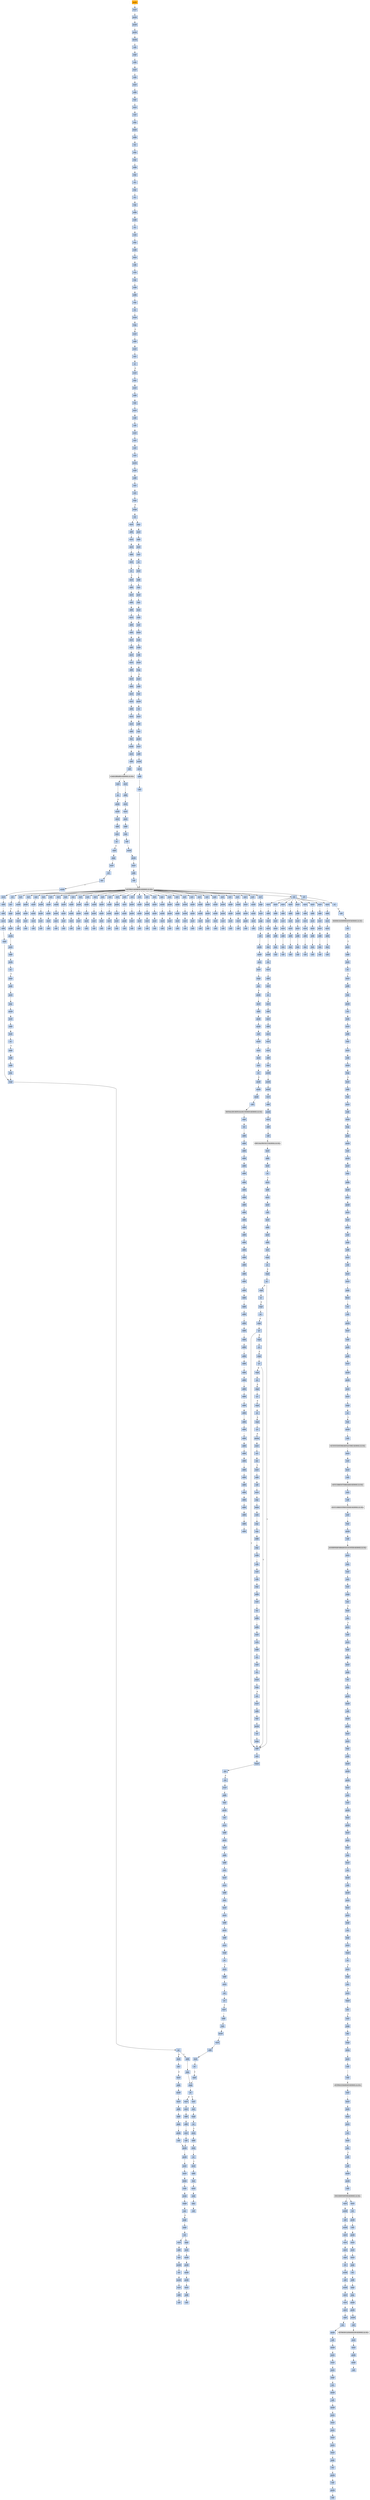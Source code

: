 strict digraph G {
	graph [bgcolor=transparent,
		name=G
	];
	node [color=lightsteelblue,
		fillcolor=lightsteelblue,
		shape=rectangle,
		style=filled
	];
	a0x00435060pushl_ebp	[color=lightgrey,
		fillcolor=orange,
		label=pushl];
	a0x00435061movl_esp_ebp	[label=movl];
	a0x00435060pushl_ebp -> a0x00435061movl_esp_ebp	[color="#000000"];
	a0x00435063pushl_ebx	[label=pushl];
	a0x00435061movl_esp_ebp -> a0x00435063pushl_ebx	[color="#000000"];
	a0x00435064pushl_esi	[label=pushl];
	a0x00435063pushl_ebx -> a0x00435064pushl_esi	[color="#000000"];
	a0x00435065pushl_edi	[label=pushl];
	a0x00435064pushl_esi -> a0x00435065pushl_edi	[color="#000000"];
	a0x00435066pusha_	[label=pusha];
	a0x00435065pushl_edi -> a0x00435066pusha_	[color="#000000"];
	a0x00435067call_0x0043506c	[label=call];
	a0x00435066pusha_ -> a0x00435067call_0x0043506c	[color="#000000"];
	a0x0043506cpopl_ebp	[label=popl];
	a0x00435067call_0x0043506c -> a0x0043506cpopl_ebp	[color="#000000"];
	a0x0043506dsubl_0x40286cUINT32_ebp	[label=subl];
	a0x0043506cpopl_ebp -> a0x0043506dsubl_0x40286cUINT32_ebp	[color="#000000"];
	a0x00435073movl_0x40345dUINT32_ecx	[label=movl];
	a0x0043506dsubl_0x40286cUINT32_ebp -> a0x00435073movl_0x40345dUINT32_ecx	[color="#000000"];
	a0x00435078subl_0x4028c6UINT32_ecx	[label=subl];
	a0x00435073movl_0x40345dUINT32_ecx -> a0x00435078subl_0x4028c6UINT32_ecx	[color="#000000"];
	a0x0043507emovl_ebp_edx	[label=movl];
	a0x00435078subl_0x4028c6UINT32_ecx -> a0x0043507emovl_ebp_edx	[color="#000000"];
	a0x00435080addl_0x4028c6UINT32_edx	[label=addl];
	a0x0043507emovl_ebp_edx -> a0x00435080addl_0x4028c6UINT32_edx	[color="#000000"];
	a0x00435086leal_edx__edi	[label=leal];
	a0x00435080addl_0x4028c6UINT32_edx -> a0x00435086leal_edx__edi	[color="#000000"];
	a0x00435088movl_edi_esi	[label=movl];
	a0x00435086leal_edx__edi -> a0x00435088movl_edi_esi	[color="#000000"];
	a0x0043508axorl_eax_eax	[label=xorl];
	a0x00435088movl_edi_esi -> a0x0043508axorl_eax_eax	[color="#000000"];
	a0x0043508cjmp_0x00435092	[label=jmp];
	a0x0043508axorl_eax_eax -> a0x0043508cjmp_0x00435092	[color="#000000"];
	a0x00435092lodsb_ds_esi__al	[label=lodsb];
	a0x0043508cjmp_0x00435092 -> a0x00435092lodsb_ds_esi__al	[color="#000000"];
	a0x00435093addb_0xffffffa5UINT8_al	[label=addb];
	a0x00435092lodsb_ds_esi__al -> a0x00435093addb_0xffffffa5UINT8_al	[color="#000000"];
	a0x00435095stc_	[label=stc];
	a0x00435093addb_0xffffffa5UINT8_al -> a0x00435095stc_	[color="#000000"];
	a0x00435096jmp_0x00435099	[label=jmp];
	a0x00435095stc_ -> a0x00435096jmp_0x00435099	[color="#000000"];
	a0x00435099jmp_0x0043509c	[label=jmp];
	a0x00435096jmp_0x00435099 -> a0x00435099jmp_0x0043509c	[color="#000000"];
	a0x0043509caddb_0xffffffdcUINT8_al	[label=addb];
	a0x00435099jmp_0x0043509c -> a0x0043509caddb_0xffffffdcUINT8_al	[color="#000000"];
	a0x0043509ejmp_0x004350a1	[label=jmp];
	a0x0043509caddb_0xffffffdcUINT8_al -> a0x0043509ejmp_0x004350a1	[color="#000000"];
	a0x004350a1stc_	[label=stc];
	a0x0043509ejmp_0x004350a1 -> a0x004350a1stc_	[color="#000000"];
	a0x004350a2jmp_0x004350a5	[label=jmp];
	a0x004350a1stc_ -> a0x004350a2jmp_0x004350a5	[color="#000000"];
	a0x004350a5stc_	[label=stc];
	a0x004350a2jmp_0x004350a5 -> a0x004350a5stc_	[color="#000000"];
	a0x004350a6nop_	[label=nop];
	a0x004350a5stc_ -> a0x004350a6nop_	[color="#000000"];
	a0x004350a7addb_0xffffffefUINT8_al	[label=addb];
	a0x004350a6nop_ -> a0x004350a7addb_0xffffffefUINT8_al	[color="#000000"];
	a0x004350a9subb_0xffffff99UINT8_al	[label=subb];
	a0x004350a7addb_0xffffffefUINT8_al -> a0x004350a9subb_0xffffff99UINT8_al	[color="#000000"];
	a0x004350abclc_	[label=clc];
	a0x004350a9subb_0xffffff99UINT8_al -> a0x004350abclc_	[color="#000000"];
	a0x004350acrorb_0xffffff9aUINT8_al	[label=rorb];
	a0x004350abclc_ -> a0x004350acrorb_0xffffff9aUINT8_al	[color="#000000"];
	a0x004350afjmp_0x004350b2	[label=jmp];
	a0x004350acrorb_0xffffff9aUINT8_al -> a0x004350afjmp_0x004350b2	[color="#000000"];
	a0x004350b2subb_0x74UINT8_al	[label=subb];
	a0x004350afjmp_0x004350b2 -> a0x004350b2subb_0x74UINT8_al	[color="#000000"];
	a0x004350b4decb_al	[label=decb];
	a0x004350b2subb_0x74UINT8_al -> a0x004350b4decb_al	[color="#000000"];
	a0x004350b6rolb_0xffffffc3UINT8_al	[label=rolb];
	a0x004350b4decb_al -> a0x004350b6rolb_0xffffffc3UINT8_al	[color="#000000"];
	a0x004350b9rorb_0x69UINT8_al	[label=rorb];
	a0x004350b6rolb_0xffffffc3UINT8_al -> a0x004350b9rorb_0x69UINT8_al	[color="#000000"];
	a0x004350bcnop_	[label=nop];
	a0x004350b9rorb_0x69UINT8_al -> a0x004350bcnop_	[color="#000000"];
	a0x004350bdsubb_0x15UINT8_al	[label=subb];
	a0x004350bcnop_ -> a0x004350bdsubb_0x15UINT8_al	[color="#000000"];
	a0x004350bfaddb_cl_al	[label=addb];
	a0x004350bdsubb_0x15UINT8_al -> a0x004350bfaddb_cl_al	[color="#000000"];
	a0x004350c1nop_	[label=nop];
	a0x004350bfaddb_cl_al -> a0x004350c1nop_	[color="#000000"];
	a0x004350c2clc_	[label=clc];
	a0x004350c1nop_ -> a0x004350c2clc_	[color="#000000"];
	a0x004350c3stosb_al_es_edi_	[label=stosb];
	a0x004350c2clc_ -> a0x004350c3stosb_al_es_edi_	[color="#000000"];
	a0x004350c4loop_0x00435092	[label=loop];
	a0x004350c3stosb_al_es_edi_ -> a0x004350c4loop_0x00435092	[color="#000000"];
	a0x004350c6movl_ebp_edx	[label=movl];
	a0x004350c4loop_0x00435092 -> a0x004350c6movl_ebp_edx	[color="#000000",
		label=F];
	a0x004350c8addl_0x40321fUINT32_edx	[label=addl];
	a0x004350c6movl_ebp_edx -> a0x004350c8addl_0x40321fUINT32_edx	[color="#000000"];
	a0x004350cemovl_0x20esp__eax	[label=movl];
	a0x004350c8addl_0x40321fUINT32_edx -> a0x004350cemovl_0x20esp__eax	[color="#000000"];
	a0x004350d2incl_eax	[label=incl];
	a0x004350cemovl_0x20esp__eax -> a0x004350d2incl_eax	[color="#000000"];
	a0x004350d3js_0x004350dd	[label=js];
	a0x004350d2incl_eax -> a0x004350d3js_0x004350dd	[color="#000000"];
	a0x004350d5movl_0x1UINT32_edx_	[label=movl];
	a0x004350d3js_0x004350dd -> a0x004350d5movl_0x1UINT32_edx_	[color="#000000",
		label=F];
	a0x004350dbjmp_0x004350e3	[label=jmp];
	a0x004350d5movl_0x1UINT32_edx_ -> a0x004350dbjmp_0x004350e3	[color="#000000"];
	a0x004350e3movl_ebp_edx	[label=movl];
	a0x004350dbjmp_0x004350e3 -> a0x004350e3movl_ebp_edx	[color="#000000"];
	a0x004350e5addl_0x402866UINT32_edx	[label=addl];
	a0x004350e3movl_ebp_edx -> a0x004350e5addl_0x402866UINT32_edx	[color="#000000"];
	a0x004350ebleal_edx__eax	[label=leal];
	a0x004350e5addl_0x402866UINT32_edx -> a0x004350ebleal_edx__eax	[color="#000000"];
	a0x004350edmovl_0x403065UINT32_ecx	[label=movl];
	a0x004350ebleal_edx__eax -> a0x004350edmovl_0x403065UINT32_ecx	[color="#000000"];
	a0x004350f2subl_0x402866UINT32_ecx	[label=subl];
	a0x004350edmovl_0x403065UINT32_ecx -> a0x004350f2subl_0x402866UINT32_ecx	[color="#000000"];
	a0x004350f8call_0x00435401	[label=call];
	a0x004350f2subl_0x402866UINT32_ecx -> a0x004350f8call_0x00435401	[color="#000000"];
	a0x00435401movl_eax_edi	[label=movl];
	a0x004350f8call_0x00435401 -> a0x00435401movl_eax_edi	[color="#000000"];
	a0x00435403xorl_eax_eax	[label=xorl];
	a0x00435401movl_eax_edi -> a0x00435403xorl_eax_eax	[color="#000000"];
	a0x00435405xorl_ebx_ebx	[label=xorl];
	a0x00435403xorl_eax_eax -> a0x00435405xorl_ebx_ebx	[color="#000000"];
	a0x00435407xorl_edx_edx	[label=xorl];
	a0x00435405xorl_ebx_ebx -> a0x00435407xorl_edx_edx	[color="#000000"];
	a0x00435409movb_edi__al	[label=movb];
	a0x00435407xorl_edx_edx -> a0x00435409movb_edi__al	[color="#000000"];
	a0x0043540bmull_edx_eax	[label=mull];
	a0x00435409movb_edi__al -> a0x0043540bmull_edx_eax	[color="#000000"];
	a0x0043540daddl_eax_ebx	[label=addl];
	a0x0043540bmull_edx_eax -> a0x0043540daddl_eax_ebx	[color="#000000"];
	a0x0043540fincl_edx	[label=incl];
	a0x0043540daddl_eax_ebx -> a0x0043540fincl_edx	[color="#000000"];
	a0x00435410incl_edi	[label=incl];
	a0x0043540fincl_edx -> a0x00435410incl_edi	[color="#000000"];
	a0x00435411loop_0x00435409	[label=loop];
	a0x00435410incl_edi -> a0x00435411loop_0x00435409	[color="#000000"];
	a0x00435413xchgl_eax_ebx	[label=xchgl];
	a0x00435411loop_0x00435409 -> a0x00435413xchgl_eax_ebx	[color="#000000",
		label=F];
	a0x00435414ret	[label=ret];
	a0x00435413xchgl_eax_ebx -> a0x00435414ret	[color="#000000"];
	a0x004350fdmovl_ebp_edx	[label=movl];
	a0x00435414ret -> a0x004350fdmovl_ebp_edx	[color="#000000"];
	a0x00435815jmp_0x00435819	[label=jmp];
	a0x00435414ret -> a0x00435815jmp_0x00435819	[color="#000000"];
	a0x004350ffaddl_0x40321bUINT32_edx	[label=addl];
	a0x004350fdmovl_ebp_edx -> a0x004350ffaddl_0x40321bUINT32_edx	[color="#000000"];
	a0x00435105movl_eax_edx_	[label=movl];
	a0x004350ffaddl_0x40321bUINT32_edx -> a0x00435105movl_eax_edx_	[color="#000000"];
	a0x00435107movl_ebp_edx	[label=movl];
	a0x00435105movl_eax_edx_ -> a0x00435107movl_ebp_edx	[color="#000000"];
	a0x00435109addl_0x403213UINT32_edx	[label=addl];
	a0x00435107movl_ebp_edx -> a0x00435109addl_0x403213UINT32_edx	[color="#000000"];
	a0x0043510ftestl_0x1UINT32_edx_	[label=testl];
	a0x00435109addl_0x403213UINT32_edx -> a0x0043510ftestl_0x1UINT32_edx_	[color="#000000"];
	a0x00435115je_0x0043515f	[label=je];
	a0x0043510ftestl_0x1UINT32_edx_ -> a0x00435115je_0x0043515f	[color="#000000"];
	a0x0043515fmovl_ebp_edx	[label=movl];
	a0x00435115je_0x0043515f -> a0x0043515fmovl_ebp_edx	[color="#000000",
		label=T];
	a0x00435161addl_0x40320bUINT32_edx	[label=addl];
	a0x0043515fmovl_ebp_edx -> a0x00435161addl_0x40320bUINT32_edx	[color="#000000"];
	a0x00435167movl_edx__eax	[label=movl];
	a0x00435161addl_0x40320bUINT32_edx -> a0x00435167movl_edx__eax	[color="#000000"];
	a0x00435169addl_0x3ceax__eax	[label=addl];
	a0x00435167movl_edx__eax -> a0x00435169addl_0x3ceax__eax	[color="#000000"];
	a0x0043516caddl_0x80UINT32_eax	[label=addl];
	a0x00435169addl_0x3ceax__eax -> a0x0043516caddl_0x80UINT32_eax	[color="#000000"];
	a0x00435171movl_eax__ecx	[label=movl];
	a0x0043516caddl_0x80UINT32_eax -> a0x00435171movl_eax__ecx	[color="#000000"];
	a0x00435173addl_edx__ecx	[label=addl];
	a0x00435171movl_eax__ecx -> a0x00435173addl_edx__ecx	[color="#000000"];
	a0x00435175addl_0x10UINT8_ecx	[label=addl];
	a0x00435173addl_edx__ecx -> a0x00435175addl_0x10UINT8_ecx	[color="#000000"];
	a0x00435178movl_ecx__eax	[label=movl];
	a0x00435175addl_0x10UINT8_ecx -> a0x00435178movl_ecx__eax	[color="#000000"];
	a0x0043517aaddl_edx__eax	[label=addl];
	a0x00435178movl_ecx__eax -> a0x0043517aaddl_edx__eax	[color="#000000"];
	a0x0043517cmovl_eax__ebx	[label=movl];
	a0x0043517aaddl_edx__eax -> a0x0043517cmovl_eax__ebx	[color="#000000"];
	a0x0043517emovl_ebp_edx	[label=movl];
	a0x0043517cmovl_eax__ebx -> a0x0043517emovl_ebp_edx	[color="#000000"];
	a0x00435180addl_0x403397UINT32_edx	[label=addl];
	a0x0043517emovl_ebp_edx -> a0x00435180addl_0x403397UINT32_edx	[color="#000000"];
	a0x00435186movl_ebx_edx_	[label=movl];
	a0x00435180addl_0x403397UINT32_edx -> a0x00435186movl_ebx_edx_	[color="#000000"];
	a0x00435188addl_0x4UINT8_eax	[label=addl];
	a0x00435186movl_ebx_edx_ -> a0x00435188addl_0x4UINT8_eax	[color="#000000"];
	a0x0043518bmovl_eax__ebx	[label=movl];
	a0x00435188addl_0x4UINT8_eax -> a0x0043518bmovl_eax__ebx	[color="#000000"];
	a0x0043518dmovl_ebp_edx	[label=movl];
	a0x0043518bmovl_eax__ebx -> a0x0043518dmovl_ebp_edx	[color="#000000"];
	a0x0043518faddl_0x40339bUINT32_edx	[label=addl];
	a0x0043518dmovl_ebp_edx -> a0x0043518faddl_0x40339bUINT32_edx	[color="#000000"];
	a0x00435195movl_ebx_edx_	[label=movl];
	a0x0043518faddl_0x40339bUINT32_edx -> a0x00435195movl_ebx_edx_	[color="#000000"];
	a0x00435197movl_ebp_edx	[label=movl];
	a0x00435195movl_ebx_edx_ -> a0x00435197movl_ebp_edx	[color="#000000"];
	a0x00435199addl_0x40339fUINT32_edx	[label=addl];
	a0x00435197movl_ebp_edx -> a0x00435199addl_0x40339fUINT32_edx	[color="#000000"];
	a0x0043519fleal_edx__eax	[label=leal];
	a0x00435199addl_0x40339fUINT32_edx -> a0x0043519fleal_edx__eax	[color="#000000"];
	a0x004351a1pushl_eax	[label=pushl];
	a0x0043519fleal_edx__eax -> a0x004351a1pushl_eax	[color="#000000"];
	a0x004351a2movl_ebp_edx	[label=movl];
	a0x004351a1pushl_eax -> a0x004351a2movl_ebp_edx	[color="#000000"];
	a0x004351a4addl_0x403397UINT32_edx	[label=addl];
	a0x004351a2movl_ebp_edx -> a0x004351a4addl_0x403397UINT32_edx	[color="#000000"];
	a0x004351aacall_edx_	[label=call];
	a0x004351a4addl_0x403397UINT32_edx -> a0x004351aacall_edx_	[color="#000000"];
	LOADLIBRARYA_KERNEL32_DLL	[color=lightgrey,
		fillcolor=lightgrey,
		label="LOADLIBRARYA-KERNEL32-DLL"];
	a0x004351aacall_edx_ -> LOADLIBRARYA_KERNEL32_DLL	[color="#000000"];
	a0x004351acmovl_ebp_edx	[label=movl];
	LOADLIBRARYA_KERNEL32_DLL -> a0x004351acmovl_ebp_edx	[color="#000000"];
	a0x0043567atestl_eax_eax	[label=testl];
	LOADLIBRARYA_KERNEL32_DLL -> a0x0043567atestl_eax_eax	[color="#000000"];
	a0x004351aeaddl_0x4033acUINT32_edx	[label=addl];
	a0x004351acmovl_ebp_edx -> a0x004351aeaddl_0x4033acUINT32_edx	[color="#000000"];
	a0x004351b4movl_eax_esi	[label=movl];
	a0x004351aeaddl_0x4033acUINT32_edx -> a0x004351b4movl_eax_esi	[color="#000000"];
	a0x004351b6movl_eax_edx_	[label=movl];
	a0x004351b4movl_eax_esi -> a0x004351b6movl_eax_edx_	[color="#000000"];
	a0x004351b8movl_ebp_edx	[label=movl];
	a0x004351b6movl_eax_edx_ -> a0x004351b8movl_ebp_edx	[color="#000000"];
	a0x004351baaddl_0x4033b0UINT32_edx	[label=addl];
	a0x004351b8movl_ebp_edx -> a0x004351baaddl_0x4033b0UINT32_edx	[color="#000000"];
	a0x004351c0leal_edx__eax	[label=leal];
	a0x004351baaddl_0x4033b0UINT32_edx -> a0x004351c0leal_edx__eax	[color="#000000"];
	a0x004351c2call_0x004352a5	[label=call];
	a0x004351c0leal_edx__eax -> a0x004351c2call_0x004352a5	[color="#000000"];
	a0x004352a5pushl_eax	[label=pushl];
	a0x004351c2call_0x004352a5 -> a0x004352a5pushl_eax	[color="#000000"];
	a0x004352a6pushl_esi	[label=pushl];
	a0x004352a5pushl_eax -> a0x004352a6pushl_esi	[color="#000000"];
	a0x004352a7movl_ebp_edx	[label=movl];
	a0x004352a6pushl_esi -> a0x004352a7movl_ebp_edx	[color="#000000"];
	a0x004352a9addl_0x40339bUINT32_edx	[label=addl];
	a0x004352a7movl_ebp_edx -> a0x004352a9addl_0x40339bUINT32_edx	[color="#000000"];
	a0x004352afcall_edx_	[label=call];
	a0x004352a9addl_0x40339bUINT32_edx -> a0x004352afcall_edx_	[color="#000000"];
	GETPROCADDRESS_KERNEL32_DLL	[color=lightgrey,
		fillcolor=lightgrey,
		label="GETPROCADDRESS-KERNEL32-DLL"];
	a0x004352afcall_edx_ -> GETPROCADDRESS_KERNEL32_DLL	[color="#000000"];
	a0x004352b1ret	[label=ret];
	GETPROCADDRESS_KERNEL32_DLL -> a0x004352b1ret	[color="#000000"];
	a0x00435700orl_eax_eax	[label=orl];
	GETPROCADDRESS_KERNEL32_DLL -> a0x00435700orl_eax_eax	[color="#000000"];
	a0x00435884orl_eax_eax	[label=orl];
	GETPROCADDRESS_KERNEL32_DLL -> a0x00435884orl_eax_eax	[color="#000000"];
	a0x00408ff1xorl_0x00430348_eax	[label=xorl];
	GETPROCADDRESS_KERNEL32_DLL -> a0x00408ff1xorl_0x00430348_eax	[color="#000000"];
	a0x00409004xorl_0x00430348_eax	[label=xorl];
	GETPROCADDRESS_KERNEL32_DLL -> a0x00409004xorl_0x00430348_eax	[color="#000000"];
	a0x00409017xorl_0x00430348_eax	[label=xorl];
	GETPROCADDRESS_KERNEL32_DLL -> a0x00409017xorl_0x00430348_eax	[color="#000000"];
	a0x0040902axorl_0x00430348_eax	[label=xorl];
	GETPROCADDRESS_KERNEL32_DLL -> a0x0040902axorl_0x00430348_eax	[color="#000000"];
	a0x0040903dxorl_0x00430348_eax	[label=xorl];
	GETPROCADDRESS_KERNEL32_DLL -> a0x0040903dxorl_0x00430348_eax	[color="#000000"];
	a0x00409050xorl_0x00430348_eax	[label=xorl];
	GETPROCADDRESS_KERNEL32_DLL -> a0x00409050xorl_0x00430348_eax	[color="#000000"];
	a0x00409063xorl_0x00430348_eax	[label=xorl];
	GETPROCADDRESS_KERNEL32_DLL -> a0x00409063xorl_0x00430348_eax	[color="#000000"];
	a0x00409076xorl_0x00430348_eax	[label=xorl];
	GETPROCADDRESS_KERNEL32_DLL -> a0x00409076xorl_0x00430348_eax	[color="#000000"];
	a0x00409089xorl_0x00430348_eax	[label=xorl];
	GETPROCADDRESS_KERNEL32_DLL -> a0x00409089xorl_0x00430348_eax	[color="#000000"];
	a0x0040909cxorl_0x00430348_eax	[label=xorl];
	GETPROCADDRESS_KERNEL32_DLL -> a0x0040909cxorl_0x00430348_eax	[color="#000000"];
	a0x004090afxorl_0x00430348_eax	[label=xorl];
	GETPROCADDRESS_KERNEL32_DLL -> a0x004090afxorl_0x00430348_eax	[color="#000000"];
	a0x004090c2xorl_0x00430348_eax	[label=xorl];
	GETPROCADDRESS_KERNEL32_DLL -> a0x004090c2xorl_0x00430348_eax	[color="#000000"];
	a0x004090d5xorl_0x00430348_eax	[label=xorl];
	GETPROCADDRESS_KERNEL32_DLL -> a0x004090d5xorl_0x00430348_eax	[color="#000000"];
	a0x004090e8xorl_0x00430348_eax	[label=xorl];
	GETPROCADDRESS_KERNEL32_DLL -> a0x004090e8xorl_0x00430348_eax	[color="#000000"];
	a0x004090fbxorl_0x00430348_eax	[label=xorl];
	GETPROCADDRESS_KERNEL32_DLL -> a0x004090fbxorl_0x00430348_eax	[color="#000000"];
	a0x0040910exorl_0x00430348_eax	[label=xorl];
	GETPROCADDRESS_KERNEL32_DLL -> a0x0040910exorl_0x00430348_eax	[color="#000000"];
	a0x00409121xorl_0x00430348_eax	[label=xorl];
	GETPROCADDRESS_KERNEL32_DLL -> a0x00409121xorl_0x00430348_eax	[color="#000000"];
	a0x00409134xorl_0x00430348_eax	[label=xorl];
	GETPROCADDRESS_KERNEL32_DLL -> a0x00409134xorl_0x00430348_eax	[color="#000000"];
	a0x00409147xorl_0x00430348_eax	[label=xorl];
	GETPROCADDRESS_KERNEL32_DLL -> a0x00409147xorl_0x00430348_eax	[color="#000000"];
	a0x0040915axorl_0x00430348_eax	[label=xorl];
	GETPROCADDRESS_KERNEL32_DLL -> a0x0040915axorl_0x00430348_eax	[color="#000000"];
	a0x0040916dxorl_0x00430348_eax	[label=xorl];
	GETPROCADDRESS_KERNEL32_DLL -> a0x0040916dxorl_0x00430348_eax	[color="#000000"];
	a0x00409180xorl_0x00430348_eax	[label=xorl];
	GETPROCADDRESS_KERNEL32_DLL -> a0x00409180xorl_0x00430348_eax	[color="#000000"];
	a0x00409193xorl_0x00430348_eax	[label=xorl];
	GETPROCADDRESS_KERNEL32_DLL -> a0x00409193xorl_0x00430348_eax	[color="#000000"];
	a0x004091a6xorl_0x00430348_eax	[label=xorl];
	GETPROCADDRESS_KERNEL32_DLL -> a0x004091a6xorl_0x00430348_eax	[color="#000000"];
	a0x004091b9xorl_0x00430348_eax	[label=xorl];
	GETPROCADDRESS_KERNEL32_DLL -> a0x004091b9xorl_0x00430348_eax	[color="#000000"];
	a0x004091ccxorl_0x00430348_eax	[label=xorl];
	GETPROCADDRESS_KERNEL32_DLL -> a0x004091ccxorl_0x00430348_eax	[color="#000000"];
	a0x004091dfxorl_0x00430348_eax	[label=xorl];
	GETPROCADDRESS_KERNEL32_DLL -> a0x004091dfxorl_0x00430348_eax	[color="#000000"];
	a0x004091f2xorl_0x00430348_eax	[label=xorl];
	GETPROCADDRESS_KERNEL32_DLL -> a0x004091f2xorl_0x00430348_eax	[color="#000000"];
	a0x00409205xorl_0x00430348_eax	[label=xorl];
	GETPROCADDRESS_KERNEL32_DLL -> a0x00409205xorl_0x00430348_eax	[color="#000000"];
	a0x00409218xorl_0x00430348_eax	[label=xorl];
	GETPROCADDRESS_KERNEL32_DLL -> a0x00409218xorl_0x00430348_eax	[color="#000000"];
	a0x0040922bxorl_0x00430348_eax	[label=xorl];
	GETPROCADDRESS_KERNEL32_DLL -> a0x0040922bxorl_0x00430348_eax	[color="#000000"];
	a0x0040923exorl_0x00430348_eax	[label=xorl];
	GETPROCADDRESS_KERNEL32_DLL -> a0x0040923exorl_0x00430348_eax	[color="#000000"];
	a0x00409251xorl_0x00430348_eax	[label=xorl];
	GETPROCADDRESS_KERNEL32_DLL -> a0x00409251xorl_0x00430348_eax	[color="#000000"];
	a0x004351c7movl_ebp_edx	[label=movl];
	a0x004352b1ret -> a0x004351c7movl_ebp_edx	[color="#000000"];
	a0x004351e0movl_ebp_edx	[label=movl];
	a0x004352b1ret -> a0x004351e0movl_ebp_edx	[color="#000000"];
	a0x004351f9movl_ebp_edx	[label=movl];
	a0x004352b1ret -> a0x004351f9movl_ebp_edx	[color="#000000"];
	a0x00435212movl_ebp_edx	[label=movl];
	a0x004352b1ret -> a0x00435212movl_ebp_edx	[color="#000000"];
	a0x0043522bmovl_ebp_edx	[label=movl];
	a0x004352b1ret -> a0x0043522bmovl_ebp_edx	[color="#000000"];
	a0x00435244movl_ebp_edx	[label=movl];
	a0x004352b1ret -> a0x00435244movl_ebp_edx	[color="#000000"];
	a0x0043525dmovl_ebp_edx	[label=movl];
	a0x004352b1ret -> a0x0043525dmovl_ebp_edx	[color="#000000"];
	a0x00435276movl_ebp_edx	[label=movl];
	a0x004352b1ret -> a0x00435276movl_ebp_edx	[color="#000000"];
	a0x0043528fmovl_ebp_edx	[label=movl];
	a0x004352b1ret -> a0x0043528fmovl_ebp_edx	[color="#000000"];
	a0x004351c9addl_0x4033c1UINT32_edx	[label=addl];
	a0x004351c7movl_ebp_edx -> a0x004351c9addl_0x4033c1UINT32_edx	[color="#000000"];
	a0x004351cfmovl_eax_edx_	[label=movl];
	a0x004351c9addl_0x4033c1UINT32_edx -> a0x004351cfmovl_eax_edx_	[color="#000000"];
	a0x004351d1movl_ebp_edx	[label=movl];
	a0x004351cfmovl_eax_edx_ -> a0x004351d1movl_ebp_edx	[color="#000000"];
	a0x004351d3addl_0x4033c5UINT32_edx	[label=addl];
	a0x004351d1movl_ebp_edx -> a0x004351d3addl_0x4033c5UINT32_edx	[color="#000000"];
	a0x004351d9leal_edx__eax	[label=leal];
	a0x004351d3addl_0x4033c5UINT32_edx -> a0x004351d9leal_edx__eax	[color="#000000"];
	a0x004351dbcall_0x004352a5	[label=call];
	a0x004351d9leal_edx__eax -> a0x004351dbcall_0x004352a5	[color="#000000"];
	a0x004351e2addl_0x4033d4UINT32_edx	[label=addl];
	a0x004351e0movl_ebp_edx -> a0x004351e2addl_0x4033d4UINT32_edx	[color="#000000"];
	a0x004351e8movl_eax_edx_	[label=movl];
	a0x004351e2addl_0x4033d4UINT32_edx -> a0x004351e8movl_eax_edx_	[color="#000000"];
	a0x004351eamovl_ebp_edx	[label=movl];
	a0x004351e8movl_eax_edx_ -> a0x004351eamovl_ebp_edx	[color="#000000"];
	a0x004351ecaddl_0x4033d8UINT32_edx	[label=addl];
	a0x004351eamovl_ebp_edx -> a0x004351ecaddl_0x4033d8UINT32_edx	[color="#000000"];
	a0x004351f2leal_edx__eax	[label=leal];
	a0x004351ecaddl_0x4033d8UINT32_edx -> a0x004351f2leal_edx__eax	[color="#000000"];
	a0x004351f4call_0x004352a5	[label=call];
	a0x004351f2leal_edx__eax -> a0x004351f4call_0x004352a5	[color="#000000"];
	a0x004351fbaddl_0x4033ebUINT32_edx	[label=addl];
	a0x004351f9movl_ebp_edx -> a0x004351fbaddl_0x4033ebUINT32_edx	[color="#000000"];
	a0x00435201movl_eax_edx_	[label=movl];
	a0x004351fbaddl_0x4033ebUINT32_edx -> a0x00435201movl_eax_edx_	[color="#000000"];
	a0x00435203movl_ebp_edx	[label=movl];
	a0x00435201movl_eax_edx_ -> a0x00435203movl_ebp_edx	[color="#000000"];
	a0x00435205addl_0x4033efUINT32_edx	[label=addl];
	a0x00435203movl_ebp_edx -> a0x00435205addl_0x4033efUINT32_edx	[color="#000000"];
	a0x0043520bleal_edx__eax	[label=leal];
	a0x00435205addl_0x4033efUINT32_edx -> a0x0043520bleal_edx__eax	[color="#000000"];
	a0x0043520dcall_0x004352a5	[label=call];
	a0x0043520bleal_edx__eax -> a0x0043520dcall_0x004352a5	[color="#000000"];
	a0x00435214addl_0x4033fbUINT32_edx	[label=addl];
	a0x00435212movl_ebp_edx -> a0x00435214addl_0x4033fbUINT32_edx	[color="#000000"];
	a0x0043521amovl_eax_edx_	[label=movl];
	a0x00435214addl_0x4033fbUINT32_edx -> a0x0043521amovl_eax_edx_	[color="#000000"];
	a0x0043521cmovl_ebp_edx	[label=movl];
	a0x0043521amovl_eax_edx_ -> a0x0043521cmovl_ebp_edx	[color="#000000"];
	a0x0043521eaddl_0x4033ffUINT32_edx	[label=addl];
	a0x0043521cmovl_ebp_edx -> a0x0043521eaddl_0x4033ffUINT32_edx	[color="#000000"];
	a0x00435224leal_edx__eax	[label=leal];
	a0x0043521eaddl_0x4033ffUINT32_edx -> a0x00435224leal_edx__eax	[color="#000000"];
	a0x00435226call_0x004352a5	[label=call];
	a0x00435224leal_edx__eax -> a0x00435226call_0x004352a5	[color="#000000"];
	a0x0043522daddl_0x40340bUINT32_edx	[label=addl];
	a0x0043522bmovl_ebp_edx -> a0x0043522daddl_0x40340bUINT32_edx	[color="#000000"];
	a0x00435233movl_eax_edx_	[label=movl];
	a0x0043522daddl_0x40340bUINT32_edx -> a0x00435233movl_eax_edx_	[color="#000000"];
	a0x00435235movl_ebp_edx	[label=movl];
	a0x00435233movl_eax_edx_ -> a0x00435235movl_ebp_edx	[color="#000000"];
	a0x00435237addl_0x40340fUINT32_edx	[label=addl];
	a0x00435235movl_ebp_edx -> a0x00435237addl_0x40340fUINT32_edx	[color="#000000"];
	a0x0043523dleal_edx__eax	[label=leal];
	a0x00435237addl_0x40340fUINT32_edx -> a0x0043523dleal_edx__eax	[color="#000000"];
	a0x0043523fcall_0x004352a5	[label=call];
	a0x0043523dleal_edx__eax -> a0x0043523fcall_0x004352a5	[color="#000000"];
	a0x00435246addl_0x40341aUINT32_edx	[label=addl];
	a0x00435244movl_ebp_edx -> a0x00435246addl_0x40341aUINT32_edx	[color="#000000"];
	a0x0043524cmovl_eax_edx_	[label=movl];
	a0x00435246addl_0x40341aUINT32_edx -> a0x0043524cmovl_eax_edx_	[color="#000000"];
	a0x0043524emovl_ebp_edx	[label=movl];
	a0x0043524cmovl_eax_edx_ -> a0x0043524emovl_ebp_edx	[color="#000000"];
	a0x00435250addl_0x40341eUINT32_edx	[label=addl];
	a0x0043524emovl_ebp_edx -> a0x00435250addl_0x40341eUINT32_edx	[color="#000000"];
	a0x00435256leal_edx__eax	[label=leal];
	a0x00435250addl_0x40341eUINT32_edx -> a0x00435256leal_edx__eax	[color="#000000"];
	a0x00435258call_0x004352a5	[label=call];
	a0x00435256leal_edx__eax -> a0x00435258call_0x004352a5	[color="#000000"];
	a0x0043525faddl_0x403427UINT32_edx	[label=addl];
	a0x0043525dmovl_ebp_edx -> a0x0043525faddl_0x403427UINT32_edx	[color="#000000"];
	a0x00435265movl_eax_edx_	[label=movl];
	a0x0043525faddl_0x403427UINT32_edx -> a0x00435265movl_eax_edx_	[color="#000000"];
	a0x00435267movl_ebp_edx	[label=movl];
	a0x00435265movl_eax_edx_ -> a0x00435267movl_ebp_edx	[color="#000000"];
	a0x00435269addl_0x40342bUINT32_edx	[label=addl];
	a0x00435267movl_ebp_edx -> a0x00435269addl_0x40342bUINT32_edx	[color="#000000"];
	a0x0043526fleal_edx__eax	[label=leal];
	a0x00435269addl_0x40342bUINT32_edx -> a0x0043526fleal_edx__eax	[color="#000000"];
	a0x00435271call_0x004352a5	[label=call];
	a0x0043526fleal_edx__eax -> a0x00435271call_0x004352a5	[color="#000000"];
	a0x00435278addl_0x403437UINT32_edx	[label=addl];
	a0x00435276movl_ebp_edx -> a0x00435278addl_0x403437UINT32_edx	[color="#000000"];
	a0x0043527emovl_eax_edx_	[label=movl];
	a0x00435278addl_0x403437UINT32_edx -> a0x0043527emovl_eax_edx_	[color="#000000"];
	a0x00435280movl_ebp_edx	[label=movl];
	a0x0043527emovl_eax_edx_ -> a0x00435280movl_ebp_edx	[color="#000000"];
	a0x00435282addl_0x40343bUINT32_edx	[label=addl];
	a0x00435280movl_ebp_edx -> a0x00435282addl_0x40343bUINT32_edx	[color="#000000"];
	a0x00435288leal_edx__eax	[label=leal];
	a0x00435282addl_0x40343bUINT32_edx -> a0x00435288leal_edx__eax	[color="#000000"];
	a0x0043528acall_0x004352a5	[label=call];
	a0x00435288leal_edx__eax -> a0x0043528acall_0x004352a5	[color="#000000"];
	a0x00435291addl_0x403447UINT32_edx	[label=addl];
	a0x0043528fmovl_ebp_edx -> a0x00435291addl_0x403447UINT32_edx	[color="#000000"];
	a0x00435297movl_eax_edx_	[label=movl];
	a0x00435291addl_0x403447UINT32_edx -> a0x00435297movl_eax_edx_	[color="#000000"];
	a0x00435299movl_ebp_edx	[label=movl];
	a0x00435297movl_eax_edx_ -> a0x00435299movl_ebp_edx	[color="#000000"];
	a0x0043529baddl_0x402ab2UINT32_edx	[label=addl];
	a0x00435299movl_ebp_edx -> a0x0043529baddl_0x402ab2UINT32_edx	[color="#000000"];
	a0x004352a1leal_edx__eax	[label=leal];
	a0x0043529baddl_0x402ab2UINT32_edx -> a0x004352a1leal_edx__eax	[color="#000000"];
	a0x004352a3pushl_eax	[label=pushl];
	a0x004352a1leal_edx__eax -> a0x004352a3pushl_eax	[color="#000000"];
	a0x004352a4ret	[label=ret];
	a0x004352a3pushl_eax -> a0x004352a4ret	[color="#000000"];
	a0x004352b2movl_ebp_edx	[label=movl];
	a0x004352a4ret -> a0x004352b2movl_ebp_edx	[color="#000000"];
	a0x004352b4addl_0x403213UINT32_edx	[label=addl];
	a0x004352b2movl_ebp_edx -> a0x004352b4addl_0x403213UINT32_edx	[color="#000000"];
	a0x004352batestl_0x10UINT32_edx_	[label=testl];
	a0x004352b4addl_0x403213UINT32_edx -> a0x004352batestl_0x10UINT32_edx_	[color="#000000"];
	a0x004352c0je_0x004352fd	[label=je];
	a0x004352batestl_0x10UINT32_edx_ -> a0x004352c0je_0x004352fd	[color="#000000"];
	a0x004352fdmovl_ebp_edx	[label=movl];
	a0x004352c0je_0x004352fd -> a0x004352fdmovl_ebp_edx	[color="#000000",
		label=T];
	a0x004352ffaddl_0x40320bUINT32_edx	[label=addl];
	a0x004352fdmovl_ebp_edx -> a0x004352ffaddl_0x40320bUINT32_edx	[color="#000000"];
	a0x00435305movl_edx__edi	[label=movl];
	a0x004352ffaddl_0x40320bUINT32_edx -> a0x00435305movl_edx__edi	[color="#000000"];
	a0x00435307addl_0x3cedi__edi	[label=addl];
	a0x00435305movl_edx__edi -> a0x00435307addl_0x3cedi__edi	[color="#000000"];
	a0x0043530amovl_edx__esi	[label=movl];
	a0x00435307addl_0x3cedi__edi -> a0x0043530amovl_edx__esi	[color="#000000"];
	a0x0043530cmovl_0x54edi__ecx	[label=movl];
	a0x0043530amovl_edx__esi -> a0x0043530cmovl_0x54edi__ecx	[color="#000000"];
	a0x0043530fmovl_ebp_edx	[label=movl];
	a0x0043530cmovl_0x54edi__ecx -> a0x0043530fmovl_ebp_edx	[color="#000000"];
	a0x00435311addl_0x403479UINT32_edx	[label=addl];
	a0x0043530fmovl_ebp_edx -> a0x00435311addl_0x403479UINT32_edx	[color="#000000"];
	a0x00435317leal_edx__eax	[label=leal];
	a0x00435311addl_0x403479UINT32_edx -> a0x00435317leal_edx__eax	[color="#000000"];
	a0x00435319pushl_eax	[label=pushl];
	a0x00435317leal_edx__eax -> a0x00435319pushl_eax	[color="#000000"];
	a0x0043531apushl_0x4UINT8	[label=pushl];
	a0x00435319pushl_eax -> a0x0043531apushl_0x4UINT8	[color="#000000"];
	a0x0043531cpushl_ecx	[label=pushl];
	a0x0043531apushl_0x4UINT8 -> a0x0043531cpushl_ecx	[color="#000000"];
	a0x0043531dmovl_ebp_edx	[label=movl];
	a0x0043531cpushl_ecx -> a0x0043531dmovl_ebp_edx	[color="#000000"];
	a0x0043531faddl_0x40320bUINT32_edx	[label=addl];
	a0x0043531dmovl_ebp_edx -> a0x0043531faddl_0x40320bUINT32_edx	[color="#000000"];
	a0x00435325pushl_edx_	[label=pushl];
	a0x0043531faddl_0x40320bUINT32_edx -> a0x00435325pushl_edx_	[color="#000000"];
	a0x00435327movl_ebp_edx	[label=movl];
	a0x00435325pushl_edx_ -> a0x00435327movl_ebp_edx	[color="#000000"];
	a0x00435329addl_0x4033d4UINT32_edx	[label=addl];
	a0x00435327movl_ebp_edx -> a0x00435329addl_0x4033d4UINT32_edx	[color="#000000"];
	a0x0043532fcall_edx_	[label=call];
	a0x00435329addl_0x4033d4UINT32_edx -> a0x0043532fcall_edx_	[color="#000000"];
	VIRTUALPROTECT_KERNEL32_DLL	[color=lightgrey,
		fillcolor=lightgrey,
		label="VIRTUALPROTECT-KERNEL32-DLL"];
	a0x0043532fcall_edx_ -> VIRTUALPROTECT_KERNEL32_DLL	[color="#000000"];
	a0x00435331movl_ebp_edx	[label=movl];
	VIRTUALPROTECT_KERNEL32_DLL -> a0x00435331movl_ebp_edx	[color="#000000"];
	a0x00435333addl_0x403213UINT32_edx	[label=addl];
	a0x00435331movl_ebp_edx -> a0x00435333addl_0x403213UINT32_edx	[color="#000000"];
	a0x00435339testl_0x8UINT32_edx_	[label=testl];
	a0x00435333addl_0x403213UINT32_edx -> a0x00435339testl_0x8UINT32_edx_	[color="#000000"];
	a0x0043533fje_0x0043542e	[label=je];
	a0x00435339testl_0x8UINT32_edx_ -> a0x0043533fje_0x0043542e	[color="#000000"];
	a0x0043542emovl_ebp_edx	[label=movl];
	a0x0043533fje_0x0043542e -> a0x0043542emovl_ebp_edx	[color="#000000",
		label=T];
	a0x00435430addl_0x40320bUINT32_edx	[label=addl];
	a0x0043542emovl_ebp_edx -> a0x00435430addl_0x40320bUINT32_edx	[color="#000000"];
	a0x00435436movl_edx__eax	[label=movl];
	a0x00435430addl_0x40320bUINT32_edx -> a0x00435436movl_edx__eax	[color="#000000"];
	a0x00435438movl_0x1UINT32_ebx	[label=movl];
	a0x00435436movl_edx__eax -> a0x00435438movl_0x1UINT32_ebx	[color="#000000"];
	a0x0043543dcall_0x00435494	[label=call];
	a0x00435438movl_0x1UINT32_ebx -> a0x0043543dcall_0x00435494	[color="#000000"];
	a0x00435494movl_eax_edi	[label=movl];
	a0x0043543dcall_0x00435494 -> a0x00435494movl_eax_edi	[color="#000000"];
	a0x00435496addl_0x3cedi__edi	[label=addl];
	a0x00435494movl_eax_edi -> a0x00435496addl_0x3cedi__edi	[color="#000000"];
	a0x00435499movl_edi_esi	[label=movl];
	a0x00435496addl_0x3cedi__edi -> a0x00435499movl_edi_esi	[color="#000000"];
	a0x0043549baddl_0xf8UINT32_esi	[label=addl];
	a0x00435499movl_edi_esi -> a0x0043549baddl_0xf8UINT32_esi	[color="#000000"];
	a0x004354a1xorl_edx_edx	[label=xorl];
	a0x0043549baddl_0xf8UINT32_esi -> a0x004354a1xorl_edx_edx	[color="#000000"];
	a0x004354a3cmpl_0x63727372UINT32_ds_esi_	[label=cmpl];
	a0x004354a1xorl_edx_edx -> a0x004354a3cmpl_0x63727372UINT32_ds_esi_	[color="#000000"];
	a0x004354aaje_0x0043553f	[label=je];
	a0x004354a3cmpl_0x63727372UINT32_ds_esi_ -> a0x004354aaje_0x0043553f	[color="#000000"];
	a0x004354b0cmpl_0x7273722eUINT32_ds_esi_	[label=cmpl];
	a0x004354aaje_0x0043553f -> a0x004354b0cmpl_0x7273722eUINT32_ds_esi_	[color="#000000",
		label=F];
	a0x004354b7je_0x0043553f	[label=je];
	a0x004354b0cmpl_0x7273722eUINT32_ds_esi_ -> a0x004354b7je_0x0043553f	[color="#000000"];
	a0x004354bdcmpl_0x6f6c6572UINT32_ds_esi_	[label=cmpl];
	a0x004354b7je_0x0043553f -> a0x004354bdcmpl_0x6f6c6572UINT32_ds_esi_	[color="#000000",
		label=F];
	a0x0043553faddl_0x28UINT8_esi	[label=addl];
	a0x004354b7je_0x0043553f -> a0x0043553faddl_0x28UINT8_esi	[color="#000000",
		label=T];
	a0x004354c4je_0x0043553f	[label=je];
	a0x004354bdcmpl_0x6f6c6572UINT32_ds_esi_ -> a0x004354c4je_0x0043553f	[color="#000000"];
	a0x004354c6cmpl_0x6c65722eUINT32_ds_esi_	[label=cmpl];
	a0x004354c4je_0x0043553f -> a0x004354c6cmpl_0x6c65722eUINT32_ds_esi_	[color="#000000",
		label=F];
	a0x004354cdje_0x0043553f	[label=je];
	a0x004354c6cmpl_0x6c65722eUINT32_ds_esi_ -> a0x004354cdje_0x0043553f	[color="#000000"];
	a0x004354cfcmpl_0x4379UINT32_ds_esi_	[label=cmpl];
	a0x004354cdje_0x0043553f -> a0x004354cfcmpl_0x4379UINT32_ds_esi_	[color="#000000",
		label=F];
	a0x004354d6je_0x0043553f	[label=je];
	a0x004354cfcmpl_0x4379UINT32_ds_esi_ -> a0x004354d6je_0x0043553f	[color="#000000"];
	a0x004354d8cmpl_0x6164652eUINT32_ds_esi_	[label=cmpl];
	a0x004354d6je_0x0043553f -> a0x004354d8cmpl_0x6164652eUINT32_ds_esi_	[color="#000000",
		label=F];
	a0x004354d6je_0x0043553f -> a0x0043553faddl_0x28UINT8_esi	[color="#000000",
		label=T];
	a0x004354dfje_0x0043553f	[label=je];
	a0x004354d8cmpl_0x6164652eUINT32_ds_esi_ -> a0x004354dfje_0x0043553f	[color="#000000"];
	a0x004354e1cmpl_0x6164722eUINT32_ds_esi_	[label=cmpl];
	a0x004354dfje_0x0043553f -> a0x004354e1cmpl_0x6164722eUINT32_ds_esi_	[color="#000000",
		label=F];
	a0x004354e8je_0x0043553f	[label=je];
	a0x004354e1cmpl_0x6164722eUINT32_ds_esi_ -> a0x004354e8je_0x0043553f	[color="#000000"];
	a0x004354eacmpl_0x6164692eUINT32_ds_esi_	[label=cmpl];
	a0x004354e8je_0x0043553f -> a0x004354eacmpl_0x6164692eUINT32_ds_esi_	[color="#000000",
		label=F];
	a0x004354e8je_0x0043553f -> a0x0043553faddl_0x28UINT8_esi	[color="#000000",
		label=T];
	a0x004354f1je_0x0043553f	[label=je];
	a0x004354eacmpl_0x6164692eUINT32_ds_esi_ -> a0x004354f1je_0x0043553f	[color="#000000"];
	a0x004354f3cmpl_0x736c742eUINT32_ds_esi_	[label=cmpl];
	a0x004354f1je_0x0043553f -> a0x004354f3cmpl_0x736c742eUINT32_ds_esi_	[color="#000000",
		label=F];
	a0x004354faje_0x0043553f	[label=je];
	a0x004354f3cmpl_0x736c742eUINT32_ds_esi_ -> a0x004354faje_0x0043553f	[color="#000000"];
	a0x004354fccmpl_0x0UINT8_ds_0x14esi_	[label=cmpl];
	a0x004354faje_0x0043553f -> a0x004354fccmpl_0x0UINT8_ds_0x14esi_	[color="#000000",
		label=F];
	a0x00435501je_0x0043553f	[label=je];
	a0x004354fccmpl_0x0UINT8_ds_0x14esi_ -> a0x00435501je_0x0043553f	[color="#000000"];
	a0x00435503cmpl_0x0UINT8_ds_0x10esi_	[label=cmpl];
	a0x00435501je_0x0043553f -> a0x00435503cmpl_0x0UINT8_ds_0x10esi_	[color="#000000",
		label=F];
	a0x00435508je_0x0043553f	[label=je];
	a0x00435503cmpl_0x0UINT8_ds_0x10esi_ -> a0x00435508je_0x0043553f	[color="#000000"];
	a0x0043550apusha_	[label=pusha];
	a0x00435508je_0x0043553f -> a0x0043550apusha_	[color="#000000",
		label=F];
	a0x0043550bmovl_ds_0x10esi__ecx	[label=movl];
	a0x0043550apusha_ -> a0x0043550bmovl_ds_0x10esi__ecx	[color="#000000"];
	a0x0043550forl_ebx_ebx	[label=orl];
	a0x0043550bmovl_ds_0x10esi__ecx -> a0x0043550forl_ebx_ebx	[color="#000000"];
	a0x00435511jne_0x00435520	[label=jne];
	a0x0043550forl_ebx_ebx -> a0x00435511jne_0x00435520	[color="#000000"];
	a0x00435520movl_ds_0xcesi__esi	[label=movl];
	a0x00435511jne_0x00435520 -> a0x00435520movl_ds_0xcesi__esi	[color="#000000",
		label=T];
	a0x00435524addl_eax_esi	[label=addl];
	a0x00435520movl_ds_0xcesi__esi -> a0x00435524addl_eax_esi	[color="#000000"];
	a0x00435526call_0x0043544e	[label=call];
	a0x00435524addl_eax_esi -> a0x00435526call_0x0043544e	[color="#000000"];
	a0x0043544emovl_esi_edi	[label=movl];
	a0x00435526call_0x0043544e -> a0x0043544emovl_esi_edi	[color="#000000"];
	a0x00435450jmp_0x00435456	[label=jmp];
	a0x0043544emovl_esi_edi -> a0x00435450jmp_0x00435456	[color="#000000"];
	a0x00435456lodsb_ds_esi__al	[label=lodsb];
	a0x00435450jmp_0x00435456 -> a0x00435456lodsb_ds_esi__al	[color="#000000"];
	a0x00435457rorb_0x38UINT8_al	[label=rorb];
	a0x00435456lodsb_ds_esi__al -> a0x00435457rorb_0x38UINT8_al	[color="#000000"];
	a0x0043545ajmp_0x0043545d	[label=jmp];
	a0x00435457rorb_0x38UINT8_al -> a0x0043545ajmp_0x0043545d	[color="#000000"];
	a0x0043545dnop_	[label=nop];
	a0x0043545ajmp_0x0043545d -> a0x0043545dnop_	[color="#000000"];
	a0x0043545eaddb_cl_al	[label=addb];
	a0x0043545dnop_ -> a0x0043545eaddb_cl_al	[color="#000000"];
	a0x00435460jmp_0x00435463	[label=jmp];
	a0x0043545eaddb_cl_al -> a0x00435460jmp_0x00435463	[color="#000000"];
	a0x00435463subb_0xffffffa1UINT8_al	[label=subb];
	a0x00435460jmp_0x00435463 -> a0x00435463subb_0xffffffa1UINT8_al	[color="#000000"];
	a0x00435465rolb_0xffffffd6UINT8_al	[label=rolb];
	a0x00435463subb_0xffffffa1UINT8_al -> a0x00435465rolb_0xffffffd6UINT8_al	[color="#000000"];
	a0x00435468rorb_0x5eUINT8_al	[label=rorb];
	a0x00435465rolb_0xffffffd6UINT8_al -> a0x00435468rorb_0x5eUINT8_al	[color="#000000"];
	a0x0043546brolb_0x72UINT8_al	[label=rolb];
	a0x00435468rorb_0x5eUINT8_al -> a0x0043546brolb_0x72UINT8_al	[color="#000000"];
	a0x0043546ejmp_0x00435471	[label=jmp];
	a0x0043546brolb_0x72UINT8_al -> a0x0043546ejmp_0x00435471	[color="#000000"];
	a0x00435471addb_0x1dUINT8_al	[label=addb];
	a0x0043546ejmp_0x00435471 -> a0x00435471addb_0x1dUINT8_al	[color="#000000"];
	a0x00435473rorb_0x47UINT8_al	[label=rorb];
	a0x00435471addb_0x1dUINT8_al -> a0x00435473rorb_0x47UINT8_al	[color="#000000"];
	a0x00435476clc_	[label=clc];
	a0x00435473rorb_0x47UINT8_al -> a0x00435476clc_	[color="#000000"];
	a0x00435477addb_0xffffff8fUINT8_al	[label=addb];
	a0x00435476clc_ -> a0x00435477addb_0xffffff8fUINT8_al	[color="#000000"];
	a0x00435479addb_0x35UINT8_al	[label=addb];
	a0x00435477addb_0xffffff8fUINT8_al -> a0x00435479addb_0x35UINT8_al	[color="#000000"];
	a0x0043547bxorb_0x22UINT8_al	[label=xorb];
	a0x00435479addb_0x35UINT8_al -> a0x0043547bxorb_0x22UINT8_al	[color="#000000"];
	a0x0043547drorb_0x6bUINT8_al	[label=rorb];
	a0x0043547bxorb_0x22UINT8_al -> a0x0043547drorb_0x6bUINT8_al	[color="#000000"];
	a0x00435480addb_0x6aUINT8_al	[label=addb];
	a0x0043547drorb_0x6bUINT8_al -> a0x00435480addb_0x6aUINT8_al	[color="#000000"];
	a0x00435482clc_	[label=clc];
	a0x00435480addb_0x6aUINT8_al -> a0x00435482clc_	[color="#000000"];
	a0x00435483rorb_0xffffff82UINT8_al	[label=rorb];
	a0x00435482clc_ -> a0x00435483rorb_0xffffff82UINT8_al	[color="#000000"];
	a0x00435486stc_	[label=stc];
	a0x00435483rorb_0xffffff82UINT8_al -> a0x00435486stc_	[color="#000000"];
	a0x00435487stosb_al_es_edi_	[label=stosb];
	a0x00435486stc_ -> a0x00435487stosb_al_es_edi_	[color="#000000"];
	a0x00435488loop_0x00435456	[label=loop];
	a0x00435487stosb_al_es_edi_ -> a0x00435488loop_0x00435456	[color="#000000"];
	a0x0043548aret	[label=ret];
	a0x00435488loop_0x00435456 -> a0x0043548aret	[color="#000000",
		label=F];
	a0x0043552bmovl_ebp_edx	[label=movl];
	a0x0043548aret -> a0x0043552bmovl_ebp_edx	[color="#000000"];
	a0x0043552daddl_0x402d3eUINT32_edx	[label=addl];
	a0x0043552bmovl_ebp_edx -> a0x0043552daddl_0x402d3eUINT32_edx	[color="#000000"];
	a0x00435533leal_edx__eax	[label=leal];
	a0x0043552daddl_0x402d3eUINT32_edx -> a0x00435533leal_edx__eax	[color="#000000"];
	a0x00435535pushl_eax	[label=pushl];
	a0x00435533leal_edx__eax -> a0x00435535pushl_eax	[color="#000000"];
	a0x00435536ret	[label=ret];
	a0x00435535pushl_eax -> a0x00435536ret	[color="#000000"];
	a0x0043553epopa_	[label=popa];
	a0x00435536ret -> a0x0043553epopa_	[color="#000000"];
	a0x0043553epopa_ -> a0x0043553faddl_0x28UINT8_esi	[color="#000000"];
	a0x00435542incl_edx	[label=incl];
	a0x0043553faddl_0x28UINT8_esi -> a0x00435542incl_edx	[color="#000000"];
	a0x00435543cmpw_ds_0x6edi__dx	[label=cmpw];
	a0x00435542incl_edx -> a0x00435543cmpw_ds_0x6edi__dx	[color="#000000"];
	a0x00435548jne_0x004354a3	[label=jne];
	a0x00435543cmpw_ds_0x6edi__dx -> a0x00435548jne_0x004354a3	[color="#000000"];
	a0x0043554eret	[label=ret];
	a0x00435548jne_0x004354a3 -> a0x0043554eret	[color="#000000",
		label=F];
	a0x00435442movl_ebp_edx	[label=movl];
	a0x0043554eret -> a0x00435442movl_ebp_edx	[color="#000000"];
	a0x00435444addl_0x402d4fUINT32_edx	[label=addl];
	a0x00435442movl_ebp_edx -> a0x00435444addl_0x402d4fUINT32_edx	[color="#000000"];
	a0x0043544aleal_edx__eax	[label=leal];
	a0x00435444addl_0x402d4fUINT32_edx -> a0x0043544aleal_edx__eax	[color="#000000"];
	a0x0043544cpushl_eax	[label=pushl];
	a0x0043544aleal_edx__eax -> a0x0043544cpushl_eax	[color="#000000"];
	a0x0043544dret	[label=ret];
	a0x0043544cpushl_eax -> a0x0043544dret	[color="#000000"];
	a0x0043554fmovl_ebp_edx	[label=movl];
	a0x0043544dret -> a0x0043554fmovl_ebp_edx	[color="#000000"];
	a0x00435551addl_0x40320bUINT32_edx	[label=addl];
	a0x0043554fmovl_ebp_edx -> a0x00435551addl_0x40320bUINT32_edx	[color="#000000"];
	a0x00435557movl_edx__ebx	[label=movl];
	a0x00435551addl_0x40320bUINT32_edx -> a0x00435557movl_edx__ebx	[color="#000000"];
	a0x00435559movl_ebp_edx	[label=movl];
	a0x00435557movl_edx__ebx -> a0x00435559movl_ebp_edx	[color="#000000"];
	a0x0043555baddl_0x40320fUINT32_edx	[label=addl];
	a0x00435559movl_ebp_edx -> a0x0043555baddl_0x40320fUINT32_edx	[color="#000000"];
	a0x00435561addl_edx__ebx	[label=addl];
	a0x0043555baddl_0x40320fUINT32_edx -> a0x00435561addl_edx__ebx	[color="#000000"];
	a0x00435563rorl_0x7UINT8_ebx	[label=rorl];
	a0x00435561addl_edx__ebx -> a0x00435563rorl_0x7UINT8_ebx	[color="#000000"];
	a0x00435566movl_ebx_0x10esp_	[label=movl];
	a0x00435563rorl_0x7UINT8_ebx -> a0x00435566movl_ebx_0x10esp_	[color="#000000"];
	a0x0043556amovl_ebp_edx	[label=movl];
	a0x00435566movl_ebx_0x10esp_ -> a0x0043556amovl_ebp_edx	[color="#000000"];
	a0x0043556caddl_0x40310bUINT32_edx	[label=addl];
	a0x0043556amovl_ebp_edx -> a0x0043556caddl_0x40310bUINT32_edx	[color="#000000"];
	a0x00435572leal_edx__ebx	[label=leal];
	a0x0043556caddl_0x40310bUINT32_edx -> a0x00435572leal_edx__ebx	[color="#000000"];
	a0x00435574movl_ebx_0x1cesp_	[label=movl];
	a0x00435572leal_edx__ebx -> a0x00435574movl_ebx_0x1cesp_	[color="#000000"];
	a0x00435578movl_ebp_edx	[label=movl];
	a0x00435574movl_ebx_0x1cesp_ -> a0x00435578movl_ebp_edx	[color="#000000"];
	a0x0043557aaddl_0x40320bUINT32_edx	[label=addl];
	a0x00435578movl_ebp_edx -> a0x0043557aaddl_0x40320bUINT32_edx	[color="#000000"];
	a0x00435580movl_edx__edi	[label=movl];
	a0x0043557aaddl_0x40320bUINT32_edx -> a0x00435580movl_edx__edi	[color="#000000"];
	a0x00435582addl_0x3cedi__edi	[label=addl];
	a0x00435580movl_edx__edi -> a0x00435582addl_0x3cedi__edi	[color="#000000"];
	a0x00435585movl_0xc0edi__ebx	[label=movl];
	a0x00435582addl_0x3cedi__edi -> a0x00435585movl_0xc0edi__ebx	[color="#000000"];
	a0x0043558bcmpl_0x0UINT8_ebx	[label=cmpl];
	a0x00435585movl_0xc0edi__ebx -> a0x0043558bcmpl_0x0UINT8_ebx	[color="#000000"];
	a0x0043558eje_0x0043559b	[label=je];
	a0x0043558bcmpl_0x0UINT8_ebx -> a0x0043558eje_0x0043559b	[color="#000000"];
	a0x0043559bmovl_ebp_edx	[label=movl];
	a0x0043558eje_0x0043559b -> a0x0043559bmovl_ebp_edx	[color="#000000",
		label=T];
	a0x0043559daddl_0x403217UINT32_edx	[label=addl];
	a0x0043559bmovl_ebp_edx -> a0x0043559daddl_0x403217UINT32_edx	[color="#000000"];
	a0x004355a3movl_edx__eax	[label=movl];
	a0x0043559daddl_0x403217UINT32_edx -> a0x004355a3movl_edx__eax	[color="#000000"];
	a0x004355a5orl_eax_eax	[label=orl];
	a0x004355a3movl_edx__eax -> a0x004355a5orl_eax_eax	[color="#000000"];
	a0x004355a7je_0x004355ba	[label=je];
	a0x004355a5orl_eax_eax -> a0x004355a7je_0x004355ba	[color="#000000"];
	a0x004355bamovl_ebp_edx	[label=movl];
	a0x004355a7je_0x004355ba -> a0x004355bamovl_ebp_edx	[color="#000000",
		label=T];
	a0x004355bcaddl_0x403223UINT32_edx	[label=addl];
	a0x004355bamovl_ebp_edx -> a0x004355bcaddl_0x403223UINT32_edx	[color="#000000"];
	a0x004355c2leal_edx__esi	[label=leal];
	a0x004355bcaddl_0x403223UINT32_edx -> a0x004355c2leal_edx__esi	[color="#000000"];
	a0x004355c4pushl_ebx	[label=pushl];
	a0x004355c2leal_edx__esi -> a0x004355c4pushl_ebx	[color="#000000"];
	a0x004355c5movl_ebp_ebx	[label=movl];
	a0x004355c4pushl_ebx -> a0x004355c5movl_ebp_ebx	[color="#000000"];
	a0x004355c7addl_0x403213UINT32_ebx	[label=addl];
	a0x004355c5movl_ebp_ebx -> a0x004355c7addl_0x403213UINT32_ebx	[color="#000000"];
	a0x004355cdtestl_0x20UINT32_ebx_	[label=testl];
	a0x004355c7addl_0x403213UINT32_ebx -> a0x004355cdtestl_0x20UINT32_ebx_	[color="#000000"];
	a0x004355d3je_0x0043562f	[label=je];
	a0x004355cdtestl_0x20UINT32_ebx_ -> a0x004355d3je_0x0043562f	[color="#000000"];
	a0x0043562fpopl_ebx	[label=popl];
	a0x004355d3je_0x0043562f -> a0x0043562fpopl_ebx	[color="#000000",
		label=T];
	a0x00435630cmpl_0x0UINT8_ds_0x4esi_	[label=cmpl];
	a0x0043562fpopl_ebx -> a0x00435630cmpl_0x0UINT8_ds_0x4esi_	[color="#000000"];
	a0x00435635je_0x004357c5	[label=je];
	a0x00435630cmpl_0x0UINT8_ds_0x4esi_ -> a0x00435635je_0x004357c5	[color="#000000"];
	a0x0043563bmovl_ds_esi__ebx	[label=movl];
	a0x00435635je_0x004357c5 -> a0x0043563bmovl_ds_esi__ebx	[color="#000000",
		label=F];
	a0x004357c5xorl_eax_eax	[label=xorl];
	a0x00435635je_0x004357c5 -> a0x004357c5xorl_eax_eax	[color="#000000",
		label=T];
	a0x0043563emovl_ebp_edx	[label=movl];
	a0x0043563bmovl_ds_esi__ebx -> a0x0043563emovl_ebp_edx	[color="#000000"];
	a0x00435640addl_0x40320bUINT32_edx	[label=addl];
	a0x0043563emovl_ebp_edx -> a0x00435640addl_0x40320bUINT32_edx	[color="#000000"];
	a0x00435646addl_edx__ebx	[label=addl];
	a0x00435640addl_0x40320bUINT32_edx -> a0x00435646addl_edx__ebx	[color="#000000"];
	a0x00435648movl_ebx_eax	[label=movl];
	a0x00435646addl_edx__ebx -> a0x00435648movl_ebx_eax	[color="#000000"];
	a0x0043564acall_0x0043565b	[label=call];
	a0x00435648movl_ebx_eax -> a0x0043564acall_0x0043565b	[color="#000000"];
	a0x0043565bpushl_esi	[label=pushl];
	a0x0043564acall_0x0043565b -> a0x0043565bpushl_esi	[color="#000000"];
	a0x0043565cpushl_edi	[label=pushl];
	a0x0043565bpushl_esi -> a0x0043565cpushl_edi	[color="#000000"];
	a0x0043565dmovl_eax_esi	[label=movl];
	a0x0043565cpushl_edi -> a0x0043565dmovl_eax_esi	[color="#000000"];
	a0x0043565fmovl_eax_edi	[label=movl];
	a0x0043565dmovl_eax_esi -> a0x0043565fmovl_eax_edi	[color="#000000"];
	a0x00435661lodsb_ds_esi__al	[label=lodsb];
	a0x0043565fmovl_eax_edi -> a0x00435661lodsb_ds_esi__al	[color="#000000"];
	a0x00435662rorb_0x4UINT8_al	[label=rorb];
	a0x00435661lodsb_ds_esi__al -> a0x00435662rorb_0x4UINT8_al	[color="#000000"];
	a0x00435665stosb_al_es_edi_	[label=stosb];
	a0x00435662rorb_0x4UINT8_al -> a0x00435665stosb_al_es_edi_	[color="#000000"];
	a0x00435666cmpb_0x0UINT8_ds_edi_	[label=cmpb];
	a0x00435665stosb_al_es_edi_ -> a0x00435666cmpb_0x0UINT8_ds_edi_	[color="#000000"];
	a0x0043566ajne_0x00435661	[label=jne];
	a0x00435666cmpb_0x0UINT8_ds_edi_ -> a0x0043566ajne_0x00435661	[color="#000000"];
	a0x0043566cpopl_edi	[label=popl];
	a0x0043566ajne_0x00435661 -> a0x0043566cpopl_edi	[color="#000000",
		label=F];
	a0x0043566dpopl_esi	[label=popl];
	a0x0043566cpopl_edi -> a0x0043566dpopl_esi	[color="#000000"];
	a0x0043566eret	[label=ret];
	a0x0043566dpopl_esi -> a0x0043566eret	[color="#000000"];
	a0x0043564fmovl_ebp_edx	[label=movl];
	a0x0043566eret -> a0x0043564fmovl_ebp_edx	[color="#000000"];
	a0x004356efpopl_eax	[label=popl];
	a0x0043566eret -> a0x004356efpopl_eax	[color="#000000"];
	a0x00435651addl_0x402e6fUINT32_edx	[label=addl];
	a0x0043564fmovl_ebp_edx -> a0x00435651addl_0x402e6fUINT32_edx	[color="#000000"];
	a0x00435657leal_edx__eax	[label=leal];
	a0x00435651addl_0x402e6fUINT32_edx -> a0x00435657leal_edx__eax	[color="#000000"];
	a0x00435659pushl_eax	[label=pushl];
	a0x00435657leal_edx__eax -> a0x00435659pushl_eax	[color="#000000"];
	a0x0043565aret	[label=ret];
	a0x00435659pushl_eax -> a0x0043565aret	[color="#000000"];
	a0x0043566fpushl_ebx	[label=pushl];
	a0x0043565aret -> a0x0043566fpushl_ebx	[color="#000000"];
	a0x00435670movl_ebp_edx	[label=movl];
	a0x0043566fpushl_ebx -> a0x00435670movl_ebp_edx	[color="#000000"];
	a0x00435672addl_0x403397UINT32_edx	[label=addl];
	a0x00435670movl_ebp_edx -> a0x00435672addl_0x403397UINT32_edx	[color="#000000"];
	a0x00435678call_edx_	[label=call];
	a0x00435672addl_0x403397UINT32_edx -> a0x00435678call_edx_	[color="#000000"];
	a0x0043567cje_0x004357c8	[label=je];
	a0x0043567atestl_eax_eax -> a0x0043567cje_0x004357c8	[color="#000000"];
	a0x00435682pushl_edx	[label=pushl];
	a0x0043567cje_0x004357c8 -> a0x00435682pushl_edx	[color="#000000",
		label=F];
	a0x00435683pushl_eax	[label=pushl];
	a0x00435682pushl_edx -> a0x00435683pushl_eax	[color="#000000"];
	a0x00435684movl_ebp_edx	[label=movl];
	a0x00435683pushl_eax -> a0x00435684movl_ebp_edx	[color="#000000"];
	a0x00435686addl_0x403213UINT32_edx	[label=addl];
	a0x00435684movl_ebp_edx -> a0x00435686addl_0x403213UINT32_edx	[color="#000000"];
	a0x0043568ctestl_0x4UINT32_edx_	[label=testl];
	a0x00435686addl_0x403213UINT32_edx -> a0x0043568ctestl_0x4UINT32_edx_	[color="#000000"];
	a0x00435692je_0x004356a6	[label=je];
	a0x0043568ctestl_0x4UINT32_edx_ -> a0x00435692je_0x004356a6	[color="#000000"];
	a0x004356a6popl_ebx	[label=popl];
	a0x00435692je_0x004356a6 -> a0x004356a6popl_ebx	[color="#000000",
		label=T];
	a0x004356a7popl_edx	[label=popl];
	a0x004356a6popl_ebx -> a0x004356a7popl_edx	[color="#000000"];
	a0x004356a8movl_ds_0x8esi__ecx	[label=movl];
	a0x004356a7popl_edx -> a0x004356a8movl_ds_0x8esi__ecx	[color="#000000"];
	a0x004356acorl_ecx_ecx	[label=orl];
	a0x004356a8movl_ds_0x8esi__ecx -> a0x004356acorl_ecx_ecx	[color="#000000"];
	a0x004356aejne_0x004356b4	[label=jne];
	a0x004356acorl_ecx_ecx -> a0x004356aejne_0x004356b4	[color="#000000"];
	a0x004356b4pushl_ebx	[label=pushl];
	a0x004356aejne_0x004356b4 -> a0x004356b4pushl_ebx	[color="#000000",
		label=T];
	a0x004356b5movl_ebp_ebx	[label=movl];
	a0x004356b4pushl_ebx -> a0x004356b5movl_ebp_ebx	[color="#000000"];
	a0x004356b7addl_0x40320bUINT32_ebx	[label=addl];
	a0x004356b5movl_ebp_ebx -> a0x004356b7addl_0x40320bUINT32_ebx	[color="#000000"];
	a0x004356bdaddl_ebx__ecx	[label=addl];
	a0x004356b7addl_0x40320bUINT32_ebx -> a0x004356bdaddl_ebx__ecx	[color="#000000"];
	a0x004356bfmovl_ds_0x4esi__edx	[label=movl];
	a0x004356bdaddl_ebx__ecx -> a0x004356bfmovl_ds_0x4esi__edx	[color="#000000"];
	a0x004356c3addl_ebx__edx	[label=addl];
	a0x004356bfmovl_ds_0x4esi__edx -> a0x004356c3addl_ebx__edx	[color="#000000"];
	a0x004356c5popl_ebx	[label=popl];
	a0x004356c3addl_ebx__edx -> a0x004356c5popl_ebx	[color="#000000"];
	a0x004356c6cmpl_0x0UINT8_ds_ecx_	[label=cmpl];
	a0x004356c5popl_ebx -> a0x004356c6cmpl_0x0UINT8_ds_ecx_	[color="#000000"];
	a0x004356caje_0x004357bd	[label=je];
	a0x004356c6cmpl_0x0UINT8_ds_ecx_ -> a0x004356caje_0x004357bd	[color="#000000"];
	a0x004356d0testl_0x80000000UINT32_ecx_	[label=testl];
	a0x004356caje_0x004357bd -> a0x004356d0testl_0x80000000UINT32_ecx_	[color="#000000",
		label=F];
	a0x004357bdaddl_0xcUINT8_esi	[label=addl];
	a0x004356caje_0x004357bd -> a0x004357bdaddl_0xcUINT8_esi	[color="#000000",
		label=T];
	a0x004356d6jne_0x00435734	[label=jne];
	a0x004356d0testl_0x80000000UINT32_ecx_ -> a0x004356d6jne_0x00435734	[color="#000000"];
	a0x004356d8movl_ecx__eax	[label=movl];
	a0x004356d6jne_0x00435734 -> a0x004356d8movl_ecx__eax	[color="#000000",
		label=F];
	a0x004356daaddl_0x2UINT8_eax	[label=addl];
	a0x004356d8movl_ecx__eax -> a0x004356daaddl_0x2UINT8_eax	[color="#000000"];
	a0x004356ddpushl_ebx	[label=pushl];
	a0x004356daaddl_0x2UINT8_eax -> a0x004356ddpushl_ebx	[color="#000000"];
	a0x004356demovl_ebp_ebx	[label=movl];
	a0x004356ddpushl_ebx -> a0x004356demovl_ebp_ebx	[color="#000000"];
	a0x004356e0addl_0x40320bUINT32_ebx	[label=addl];
	a0x004356demovl_ebp_ebx -> a0x004356e0addl_0x40320bUINT32_ebx	[color="#000000"];
	a0x004356e6addl_ebx__eax	[label=addl];
	a0x004356e0addl_0x40320bUINT32_ebx -> a0x004356e6addl_ebx__eax	[color="#000000"];
	a0x004356e8popl_ebx	[label=popl];
	a0x004356e6addl_ebx__eax -> a0x004356e8popl_ebx	[color="#000000"];
	a0x004356e9pushl_eax	[label=pushl];
	a0x004356e8popl_ebx -> a0x004356e9pushl_eax	[color="#000000"];
	a0x004356eacall_0x0043565b	[label=call];
	a0x004356e9pushl_eax -> a0x004356eacall_0x0043565b	[color="#000000"];
	a0x004356eacall_0x0043565b -> a0x0043565bpushl_esi	[color="#000000"];
	a0x004356f0movl_eax_edi	[label=movl];
	a0x004356efpopl_eax -> a0x004356f0movl_eax_edi	[color="#000000"];
	a0x004356f2pushl_edx	[label=pushl];
	a0x004356f0movl_eax_edi -> a0x004356f2pushl_edx	[color="#000000"];
	a0x004356f3pushl_ecx	[label=pushl];
	a0x004356f2pushl_edx -> a0x004356f3pushl_ecx	[color="#000000"];
	a0x004356f4pushl_eax	[label=pushl];
	a0x004356f3pushl_ecx -> a0x004356f4pushl_eax	[color="#000000"];
	a0x004356f5pushl_ebx	[label=pushl];
	a0x004356f4pushl_eax -> a0x004356f5pushl_ebx	[color="#000000"];
	a0x004356f6movl_ebp_edx	[label=movl];
	a0x004356f5pushl_ebx -> a0x004356f6movl_ebp_edx	[color="#000000"];
	a0x004356f8addl_0x40339bUINT32_edx	[label=addl];
	a0x004356f6movl_ebp_edx -> a0x004356f8addl_0x40339bUINT32_edx	[color="#000000"];
	a0x004356fecall_edx_	[label=call];
	a0x004356f8addl_0x40339bUINT32_edx -> a0x004356fecall_edx_	[color="#000000"];
	a0x00435702jne_0x0043570b	[label=jne];
	a0x00435700orl_eax_eax -> a0x00435702jne_0x0043570b	[color="#000000"];
	a0x0043570bpopl_ecx	[label=popl];
	a0x00435702jne_0x0043570b -> a0x0043570bpopl_ecx	[color="#000000",
		label=T];
	a0x0043570cpopl_edx	[label=popl];
	a0x0043570bpopl_ecx -> a0x0043570cpopl_edx	[color="#000000"];
	a0x0043570dpushl_edx	[label=pushl];
	a0x0043570cpopl_edx -> a0x0043570dpushl_edx	[color="#000000"];
	a0x0043570epusha_	[label=pusha];
	a0x0043570dpushl_edx -> a0x0043570epusha_	[color="#000000"];
	a0x0043570fmovl_ebp_edx	[label=movl];
	a0x0043570epusha_ -> a0x0043570fmovl_ebp_edx	[color="#000000"];
	a0x00435711addl_0x403213UINT32_edx	[label=addl];
	a0x0043570fmovl_ebp_edx -> a0x00435711addl_0x403213UINT32_edx	[color="#000000"];
	a0x00435717testb_0x4UINT8_edx_	[label=testb];
	a0x00435711addl_0x403213UINT32_edx -> a0x00435717testb_0x4UINT8_edx_	[color="#000000"];
	a0x0043571aje_0x0043572e	[label=je];
	a0x00435717testb_0x4UINT8_edx_ -> a0x0043571aje_0x0043572e	[color="#000000"];
	a0x0043572epopa_	[label=popa];
	a0x0043571aje_0x0043572e -> a0x0043572epopa_	[color="#000000",
		label=T];
	a0x0043572fpopl_edx	[label=popl];
	a0x0043572epopa_ -> a0x0043572fpopl_edx	[color="#000000"];
	a0x00435730movl_eax_edx_	[label=movl];
	a0x0043572fpopl_edx -> a0x00435730movl_eax_edx_	[color="#000000"];
	a0x00435732jmp_0x00435751	[label=jmp];
	a0x00435730movl_eax_edx_ -> a0x00435732jmp_0x00435751	[color="#000000"];
	a0x00435751pushl_ecx	[label=pushl];
	a0x00435732jmp_0x00435751 -> a0x00435751pushl_ecx	[color="#000000"];
	a0x00435752movl_ebp_ecx	[label=movl];
	a0x00435751pushl_ecx -> a0x00435752movl_ebp_ecx	[color="#000000"];
	a0x00435754addl_0x403213UINT32_ecx	[label=addl];
	a0x00435752movl_ebp_ecx -> a0x00435754addl_0x403213UINT32_ecx	[color="#000000"];
	a0x0043575atestl_0x20UINT32_ecx_	[label=testl];
	a0x00435754addl_0x403213UINT32_ecx -> a0x0043575atestl_0x20UINT32_ecx_	[color="#000000"];
	a0x00435760je_0x004357b1	[label=je];
	a0x0043575atestl_0x20UINT32_ecx_ -> a0x00435760je_0x004357b1	[color="#000000"];
	a0x004357b1popl_ecx	[label=popl];
	a0x00435760je_0x004357b1 -> a0x004357b1popl_ecx	[color="#000000",
		label=T];
	a0x004357b2addl_0x4UINT8_ecx	[label=addl];
	a0x004357b1popl_ecx -> a0x004357b2addl_0x4UINT8_ecx	[color="#000000"];
	a0x004357b5addl_0x4UINT8_edx	[label=addl];
	a0x004357b2addl_0x4UINT8_ecx -> a0x004357b5addl_0x4UINT8_edx	[color="#000000"];
	a0x004357b8jmp_0x004356c6	[label=jmp];
	a0x004357b5addl_0x4UINT8_edx -> a0x004357b8jmp_0x004356c6	[color="#000000"];
	a0x004357b8jmp_0x004356c6 -> a0x004356c6cmpl_0x0UINT8_ds_ecx_	[color="#000000"];
	a0x004357c0jmp_0x00435630	[label=jmp];
	a0x004357bdaddl_0xcUINT8_esi -> a0x004357c0jmp_0x00435630	[color="#000000"];
	a0x004357c0jmp_0x00435630 -> a0x00435630cmpl_0x0UINT8_ds_0x4esi_	[color="#000000"];
	a0x004357c7incl_eax	[label=incl];
	a0x004357c5xorl_eax_eax -> a0x004357c7incl_eax	[color="#000000"];
	a0x004357c8cmpl_0x1UINT8_eax	[label=cmpl];
	a0x004357c7incl_eax -> a0x004357c8cmpl_0x1UINT8_eax	[color="#000000"];
	a0x004357cbje_0x004357cf	[label=je];
	a0x004357c8cmpl_0x1UINT8_eax -> a0x004357cbje_0x004357cf	[color="#000000"];
	a0x004357cfmovl_ebp_edx	[label=movl];
	a0x004357cbje_0x004357cf -> a0x004357cfmovl_ebp_edx	[color="#000000",
		label=T];
	a0x004357d1addl_0x403213UINT32_edx	[label=addl];
	a0x004357cfmovl_ebp_edx -> a0x004357d1addl_0x403213UINT32_edx	[color="#000000"];
	a0x004357d7testl_0x2UINT32_edx_	[label=testl];
	a0x004357d1addl_0x403213UINT32_edx -> a0x004357d7testl_0x2UINT32_edx_	[color="#000000"];
	a0x004357ddje_0x004357f7	[label=je];
	a0x004357d7testl_0x2UINT32_edx_ -> a0x004357ddje_0x004357f7	[color="#000000"];
	a0x004357f7movl_ebp_edx	[label=movl];
	a0x004357ddje_0x004357f7 -> a0x004357f7movl_ebp_edx	[color="#000000",
		label=T];
	a0x004357f9addl_0x402866UINT32_edx	[label=addl];
	a0x004357f7movl_ebp_edx -> a0x004357f9addl_0x402866UINT32_edx	[color="#000000"];
	a0x004357ffleal_edx__eax	[label=leal];
	a0x004357f9addl_0x402866UINT32_edx -> a0x004357ffleal_edx__eax	[color="#000000"];
	a0x00435801movl_0x403065UINT32_ecx	[label=movl];
	a0x004357ffleal_edx__eax -> a0x00435801movl_0x403065UINT32_ecx	[color="#000000"];
	a0x00435806subl_0x402866UINT32_ecx	[label=subl];
	a0x00435801movl_0x403065UINT32_ecx -> a0x00435806subl_0x402866UINT32_ecx	[color="#000000"];
	a0x0043580cjmp_0x00435810	[label=jmp];
	a0x00435806subl_0x402866UINT32_ecx -> a0x0043580cjmp_0x00435810	[color="#000000"];
	a0x00435810call_0x00435401	[label=call];
	a0x0043580cjmp_0x00435810 -> a0x00435810call_0x00435401	[color="#000000"];
	a0x00435819movl_ebp_edx	[label=movl];
	a0x00435815jmp_0x00435819 -> a0x00435819movl_ebp_edx	[color="#000000"];
	a0x0043581baddl_0x40321bUINT32_edx	[label=addl];
	a0x00435819movl_ebp_edx -> a0x0043581baddl_0x40321bUINT32_edx	[color="#000000"];
	a0x00435821movl_edx__ebx	[label=movl];
	a0x0043581baddl_0x40321bUINT32_edx -> a0x00435821movl_edx__ebx	[color="#000000"];
	a0x00435823xorl_ebx_eax	[label=xorl];
	a0x00435821movl_edx__ebx -> a0x00435823xorl_ebx_eax	[color="#000000"];
	a0x00435825je_0x0043582f	[label=je];
	a0x00435823xorl_ebx_eax -> a0x00435825je_0x0043582f	[color="#000000"];
	a0x0043582fmovl_ebp_edx	[label=movl];
	a0x00435825je_0x0043582f -> a0x0043582fmovl_ebp_edx	[color="#000000",
		label=T];
	a0x00435831addl_0x403065UINT32_edx	[label=addl];
	a0x0043582fmovl_ebp_edx -> a0x00435831addl_0x403065UINT32_edx	[color="#000000"];
	a0x00435837leal_edx__edi	[label=leal];
	a0x00435831addl_0x403065UINT32_edx -> a0x00435837leal_edx__edi	[color="#000000"];
	a0x00435839movl_edi_esi	[label=movl];
	a0x00435837leal_edx__edi -> a0x00435839movl_edi_esi	[color="#000000"];
	a0x0043583bleal_edx__edi	[label=leal];
	a0x00435839movl_edi_esi -> a0x0043583bleal_edx__edi	[color="#000000"];
	a0x0043583dmovl_0x403182UINT32_ecx	[label=movl];
	a0x0043583bleal_edx__edi -> a0x0043583dmovl_0x403182UINT32_ecx	[color="#000000"];
	a0x00435842subl_0x403065UINT32_ecx	[label=subl];
	a0x0043583dmovl_0x403182UINT32_ecx -> a0x00435842subl_0x403065UINT32_ecx	[color="#000000"];
	a0x00435848xorl_eax_eax	[label=xorl];
	a0x00435842subl_0x403065UINT32_ecx -> a0x00435848xorl_eax_eax	[color="#000000"];
	a0x0043584alodsb_ds_esi__al	[label=lodsb];
	a0x00435848xorl_eax_eax -> a0x0043584alodsb_ds_esi__al	[color="#000000"];
	a0x0043584bxorb_0x79UINT8_al	[label=xorb];
	a0x0043584alodsb_ds_esi__al -> a0x0043584bxorb_0x79UINT8_al	[color="#000000"];
	a0x0043584dsubb_cl_al	[label=subb];
	a0x0043584bxorb_0x79UINT8_al -> a0x0043584dsubb_cl_al	[color="#000000"];
	a0x0043584frolb_0x2UINT8_al	[label=rolb];
	a0x0043584dsubb_cl_al -> a0x0043584frolb_0x2UINT8_al	[color="#000000"];
	a0x00435852stosb_al_es_edi_	[label=stosb];
	a0x0043584frolb_0x2UINT8_al -> a0x00435852stosb_al_es_edi_	[color="#000000"];
	a0x00435853loop_0x0043584a	[label=loop];
	a0x00435852stosb_al_es_edi_ -> a0x00435853loop_0x0043584a	[color="#000000"];
	a0x00435855movl_ebp_edx	[label=movl];
	a0x00435853loop_0x0043584a -> a0x00435855movl_ebp_edx	[color="#000000",
		label=F];
	a0x00435857addl_0x403065UINT32_edx	[label=addl];
	a0x00435855movl_ebp_edx -> a0x00435857addl_0x403065UINT32_edx	[color="#000000"];
	a0x0043585dleal_edx__eax	[label=leal];
	a0x00435857addl_0x403065UINT32_edx -> a0x0043585dleal_edx__eax	[color="#000000"];
	a0x0043585fpushl_eax	[label=pushl];
	a0x0043585dleal_edx__eax -> a0x0043585fpushl_eax	[color="#000000"];
	a0x00435860ret	[label=ret];
	a0x0043585fpushl_eax -> a0x00435860ret	[color="#000000"];
	a0x00435865movl_ebp_edx	[label=movl];
	a0x00435860ret -> a0x00435865movl_ebp_edx	[color="#000000"];
	a0x00435867addl_0x40344bUINT32_edx	[label=addl];
	a0x00435865movl_ebp_edx -> a0x00435867addl_0x40344bUINT32_edx	[color="#000000"];
	a0x0043586dleal_edx__eax	[label=leal];
	a0x00435867addl_0x40344bUINT32_edx -> a0x0043586dleal_edx__eax	[color="#000000"];
	a0x0043586fpushl_eax	[label=pushl];
	a0x0043586dleal_edx__eax -> a0x0043586fpushl_eax	[color="#000000"];
	a0x00435870movl_ebp_edx	[label=movl];
	a0x0043586fpushl_eax -> a0x00435870movl_ebp_edx	[color="#000000"];
	a0x00435872addl_0x4033acUINT32_edx	[label=addl];
	a0x00435870movl_ebp_edx -> a0x00435872addl_0x4033acUINT32_edx	[color="#000000"];
	a0x00435878pushl_edx_	[label=pushl];
	a0x00435872addl_0x4033acUINT32_edx -> a0x00435878pushl_edx_	[color="#000000"];
	a0x0043587amovl_ebp_edx	[label=movl];
	a0x00435878pushl_edx_ -> a0x0043587amovl_ebp_edx	[color="#000000"];
	a0x0043587caddl_0x40339bUINT32_edx	[label=addl];
	a0x0043587amovl_ebp_edx -> a0x0043587caddl_0x40339bUINT32_edx	[color="#000000"];
	a0x00435882call_edx_	[label=call];
	a0x0043587caddl_0x40339bUINT32_edx -> a0x00435882call_edx_	[color="#000000"];
	a0x00435882call_edx_ -> GETPROCADDRESS_KERNEL32_DLL	[color="#000000"];
	a0x00435886je_0x00435890	[label=je];
	a0x00435884orl_eax_eax -> a0x00435886je_0x00435890	[color="#000000"];
	a0x00435888call_eax	[label=call];
	a0x00435886je_0x00435890 -> a0x00435888call_eax	[color="#000000",
		label=F];
	ISDEBUGGERPRESENT_KERNEL32_DLL	[color=lightgrey,
		fillcolor=lightgrey,
		label="ISDEBUGGERPRESENT-KERNEL32-DLL"];
	a0x00435888call_eax -> ISDEBUGGERPRESENT_KERNEL32_DLL	[color="#000000"];
	a0x0043588aorl_eax_eax	[label=orl];
	ISDEBUGGERPRESENT_KERNEL32_DLL -> a0x0043588aorl_eax_eax	[color="#000000"];
	a0x0043588cje_0x00435890	[label=je];
	a0x0043588aorl_eax_eax -> a0x0043588cje_0x00435890	[color="#000000"];
	a0x00435890movl_ebp_edx	[label=movl];
	a0x0043588cje_0x00435890 -> a0x00435890movl_ebp_edx	[color="#000000",
		label=T];
	a0x00435892addl_0x403213UINT32_edx	[label=addl];
	a0x00435890movl_ebp_edx -> a0x00435892addl_0x403213UINT32_edx	[color="#000000"];
	a0x00435898testl_0x1UINT32_edx_	[label=testl];
	a0x00435892addl_0x403213UINT32_edx -> a0x00435898testl_0x1UINT32_edx_	[color="#000000"];
	a0x0043589eje_0x004358ff	[label=je];
	a0x00435898testl_0x1UINT32_edx_ -> a0x0043589eje_0x004358ff	[color="#000000"];
	a0x004358ffmovl_ebp_edx	[label=movl];
	a0x0043589eje_0x004358ff -> a0x004358ffmovl_ebp_edx	[color="#000000",
		label=T];
	a0x00435901addl_0x403143UINT32_edx	[label=addl];
	a0x004358ffmovl_ebp_edx -> a0x00435901addl_0x403143UINT32_edx	[color="#000000"];
	a0x00435907leal_edx__eax	[label=leal];
	a0x00435901addl_0x403143UINT32_edx -> a0x00435907leal_edx__eax	[color="#000000"];
	a0x00435909pushl_eax	[label=pushl];
	a0x00435907leal_edx__eax -> a0x00435909pushl_eax	[color="#000000"];
	a0x0043590aret	[label=ret];
	a0x00435909pushl_eax -> a0x0043590aret	[color="#000000"];
	a0x00435943xorb_al_al	[label=xorb];
	a0x0043590aret -> a0x00435943xorb_al_al	[color="#000000"];
	a0x00435945movl_ebp_edx	[label=movl];
	a0x00435943xorb_al_al -> a0x00435945movl_ebp_edx	[color="#000000"];
	a0x00435947addl_0x402866UINT32_edx	[label=addl];
	a0x00435945movl_ebp_edx -> a0x00435947addl_0x402866UINT32_edx	[color="#000000"];
	a0x0043594dleal_edx__edi	[label=leal];
	a0x00435947addl_0x402866UINT32_edx -> a0x0043594dleal_edx__edi	[color="#000000"];
	a0x0043594fmovl_0x40310bUINT32_ecx	[label=movl];
	a0x0043594dleal_edx__edi -> a0x0043594fmovl_0x40310bUINT32_ecx	[color="#000000"];
	a0x00435954subl_0x402866UINT32_ecx	[label=subl];
	a0x0043594fmovl_0x40310bUINT32_ecx -> a0x00435954subl_0x402866UINT32_ecx	[color="#000000"];
	a0x0043595astosb_al_es_edi_	[label=stosb];
	a0x00435954subl_0x402866UINT32_ecx -> a0x0043595astosb_al_es_edi_	[color="#000000"];
	a0x0043595bloop_0x0043595a	[label=loop];
	a0x0043595astosb_al_es_edi_ -> a0x0043595bloop_0x0043595a	[color="#000000"];
	a0x0043595dmovl_ebp_edx	[label=movl];
	a0x0043595bloop_0x0043595a -> a0x0043595dmovl_ebp_edx	[color="#000000",
		label=F];
	a0x0043595faddl_0x403182UINT32_edx	[label=addl];
	a0x0043595dmovl_ebp_edx -> a0x0043595faddl_0x403182UINT32_edx	[color="#000000"];
	a0x00435965leal_edx__edi	[label=leal];
	a0x0043595faddl_0x403182UINT32_edx -> a0x00435965leal_edx__edi	[color="#000000"];
	a0x00435967movl_0x40345dUINT32_ecx	[label=movl];
	a0x00435965leal_edx__edi -> a0x00435967movl_0x40345dUINT32_ecx	[color="#000000"];
	a0x0043596csubl_0x403182UINT32_ecx	[label=subl];
	a0x00435967movl_0x40345dUINT32_ecx -> a0x0043596csubl_0x403182UINT32_ecx	[color="#000000"];
	a0x00435972stosb_al_es_edi_	[label=stosb];
	a0x0043596csubl_0x403182UINT32_ecx -> a0x00435972stosb_al_es_edi_	[color="#000000"];
	a0x00435973loop_0x00435972	[label=loop];
	a0x00435972stosb_al_es_edi_ -> a0x00435973loop_0x00435972	[color="#000000"];
	a0x00435975popa_	[label=popa];
	a0x00435973loop_0x00435972 -> a0x00435975popa_	[color="#000000",
		label=F];
	a0x00435976pushl_eax	[label=pushl];
	a0x00435975popa_ -> a0x00435976pushl_eax	[color="#000000"];
	a0x00435977xorl_eax_eax	[label=xorl];
	a0x00435976pushl_eax -> a0x00435977xorl_eax_eax	[color="#000000"];
	a0x00435979pushl_fs_eax_	[label=pushl];
	a0x00435977xorl_eax_eax -> a0x00435979pushl_fs_eax_	[color="#000000"];
	a0x0043597cmovl_esp_fs_eax_	[label=movl];
	a0x00435979pushl_fs_eax_ -> a0x0043597cmovl_esp_fs_eax_	[color="#000000"];
	a0x0043597fjmp_0x00435982	[label=jmp];
	a0x0043597cmovl_esp_fs_eax_ -> a0x0043597fjmp_0x00435982	[color="#000000"];
	a0x00435982addb_al_eax_	[label=addb];
	a0x0043597fjmp_0x00435982 -> a0x00435982addb_al_eax_	[color="#000000"];
	a0x0043590bpushl_ebp	[label=pushl];
	a0x00435982addb_al_eax_ -> a0x0043590bpushl_ebp	[color="#000000"];
	a0x0043590cmovl_esp_ebp	[label=movl];
	a0x0043590bpushl_ebp -> a0x0043590cmovl_esp_ebp	[color="#000000"];
	a0x0043590epushl_edi	[label=pushl];
	a0x0043590cmovl_esp_ebp -> a0x0043590epushl_edi	[color="#000000"];
	a0x0043590fmovl_ss_0x10ebp__eax	[label=movl];
	a0x0043590epushl_edi -> a0x0043590fmovl_ss_0x10ebp__eax	[color="#000000"];
	a0x00435913movl_ds_0xc4eax__edi	[label=movl];
	a0x0043590fmovl_ss_0x10ebp__eax -> a0x00435913movl_ds_0xc4eax__edi	[color="#000000"];
	a0x0043591apushl_ds_edi_	[label=pushl];
	a0x00435913movl_ds_0xc4eax__edi -> a0x0043591apushl_ds_edi_	[color="#000000"];
	a0x0043591dxorl_edi_edi	[label=xorl];
	a0x0043591apushl_ds_edi_ -> a0x0043591dxorl_edi_edi	[color="#000000"];
	a0x0043591fpopl_fs_edi_	[label=popl];
	a0x0043591dxorl_edi_edi -> a0x0043591fpopl_fs_edi_	[color="#000000"];
	a0x00435922addl_0x8UINT8_ds_0xc4eax_	[label=addl];
	a0x0043591fpopl_fs_edi_ -> a0x00435922addl_0x8UINT8_ds_0xc4eax_	[color="#000000"];
	a0x0043592amovl_ds_0xa4eax__edi	[label=movl];
	a0x00435922addl_0x8UINT8_ds_0xc4eax_ -> a0x0043592amovl_ds_0xa4eax__edi	[color="#000000"];
	a0x00435931roll_0x7UINT8_edi	[label=roll];
	a0x0043592amovl_ds_0xa4eax__edi -> a0x00435931roll_0x7UINT8_edi	[color="#000000"];
	a0x00435934movl_edi_ds_0xb8eax_	[label=movl];
	a0x00435931roll_0x7UINT8_edi -> a0x00435934movl_edi_ds_0xb8eax_	[color="#000000"];
	a0x0043593bmovl_0x0UINT32_eax	[label=movl];
	a0x00435934movl_edi_ds_0xb8eax_ -> a0x0043593bmovl_0x0UINT32_eax	[color="#000000"];
	a0x00435940popl_edi	[label=popl];
	a0x0043593bmovl_0x0UINT32_eax -> a0x00435940popl_edi	[color="#000000"];
	a0x00435941leave_	[label=leave];
	a0x00435940popl_edi -> a0x00435941leave_	[color="#000000"];
	a0x00435942ret	[label=ret];
	a0x00435941leave_ -> a0x00435942ret	[color="#000000"];
	a0x0040550bcall_0x0040dbab	[label=call];
	a0x00435942ret -> a0x0040550bcall_0x0040dbab	[color="#000000"];
	a0x0040dbabpushl_ebp	[label=pushl];
	a0x0040550bcall_0x0040dbab -> a0x0040dbabpushl_ebp	[color="#000000"];
	a0x0040dbacmovl_esp_ebp	[label=movl];
	a0x0040dbabpushl_ebp -> a0x0040dbacmovl_esp_ebp	[color="#000000"];
	a0x0040dbaesubl_0x14UINT8_esp	[label=subl];
	a0x0040dbacmovl_esp_ebp -> a0x0040dbaesubl_0x14UINT8_esp	[color="#000000"];
	a0x0040dbb1andl_0x0UINT8__12ebp_	[label=andl];
	a0x0040dbaesubl_0x14UINT8_esp -> a0x0040dbb1andl_0x0UINT8__12ebp_	[color="#000000"];
	a0x0040dbb5andl_0x0UINT8__8ebp_	[label=andl];
	a0x0040dbb1andl_0x0UINT8__12ebp_ -> a0x0040dbb5andl_0x0UINT8__8ebp_	[color="#000000"];
	a0x0040dbb9movl_0x00430348_eax	[label=movl];
	a0x0040dbb5andl_0x0UINT8__8ebp_ -> a0x0040dbb9movl_0x00430348_eax	[color="#000000"];
	a0x0040dbbepushl_esi	[label=pushl];
	a0x0040dbb9movl_0x00430348_eax -> a0x0040dbbepushl_esi	[color="#000000"];
	a0x0040dbbfpushl_edi	[label=pushl];
	a0x0040dbbepushl_esi -> a0x0040dbbfpushl_edi	[color="#000000"];
	a0x0040dbc0movl_0xbb40e64eUINT32_edi	[label=movl];
	a0x0040dbbfpushl_edi -> a0x0040dbc0movl_0xbb40e64eUINT32_edi	[color="#000000"];
	a0x0040dbc5movl_0xffff0000UINT32_esi	[label=movl];
	a0x0040dbc0movl_0xbb40e64eUINT32_edi -> a0x0040dbc5movl_0xffff0000UINT32_esi	[color="#000000"];
	a0x0040dbcacmpl_edi_eax	[label=cmpl];
	a0x0040dbc5movl_0xffff0000UINT32_esi -> a0x0040dbcacmpl_edi_eax	[color="#000000"];
	a0x0040dbccje_0x0040dbdb	[label=je];
	a0x0040dbcacmpl_edi_eax -> a0x0040dbccje_0x0040dbdb	[color="#000000"];
	a0x0040dbdbleal__12ebp__eax	[label=leal];
	a0x0040dbccje_0x0040dbdb -> a0x0040dbdbleal__12ebp__eax	[color="#000000",
		label=T];
	a0x0040dbdepushl_eax	[label=pushl];
	a0x0040dbdbleal__12ebp__eax -> a0x0040dbdepushl_eax	[color="#000000"];
	a0x0040dbdfcall_0x0042319c	[label=call];
	a0x0040dbdepushl_eax -> a0x0040dbdfcall_0x0042319c	[color="#000000"];
	GETSYSTEMTIMEASFILETIME_KERNEL32_DLL	[color=lightgrey,
		fillcolor=lightgrey,
		label="GETSYSTEMTIMEASFILETIME-KERNEL32-DLL"];
	a0x0040dbdfcall_0x0042319c -> GETSYSTEMTIMEASFILETIME_KERNEL32_DLL	[color="#000000"];
	a0x0040dbe5movl__8ebp__eax	[label=movl];
	GETSYSTEMTIMEASFILETIME_KERNEL32_DLL -> a0x0040dbe5movl__8ebp__eax	[color="#000000"];
	a0x0040dbe8xorl__12ebp__eax	[label=xorl];
	a0x0040dbe5movl__8ebp__eax -> a0x0040dbe8xorl__12ebp__eax	[color="#000000"];
	a0x0040dbebmovl_eax__4ebp_	[label=movl];
	a0x0040dbe8xorl__12ebp__eax -> a0x0040dbebmovl_eax__4ebp_	[color="#000000"];
	a0x0040dbeecall_0x00423180	[label=call];
	a0x0040dbebmovl_eax__4ebp_ -> a0x0040dbeecall_0x00423180	[color="#000000"];
	GETCURRENTTHREADID_KERNEL32_DLL	[color=lightgrey,
		fillcolor=lightgrey,
		label="GETCURRENTTHREADID-KERNEL32-DLL"];
	a0x0040dbeecall_0x00423180 -> GETCURRENTTHREADID_KERNEL32_DLL	[color="#000000"];
	a0x0040dbf4xorl_eax__4ebp_	[label=xorl];
	GETCURRENTTHREADID_KERNEL32_DLL -> a0x0040dbf4xorl_eax__4ebp_	[color="#000000"];
	a0x0040dbf7call_0x00423198	[label=call];
	a0x0040dbf4xorl_eax__4ebp_ -> a0x0040dbf7call_0x00423198	[color="#000000"];
	GETCURRENTPROCESSID_KERNEL32_DLL	[color=lightgrey,
		fillcolor=lightgrey,
		label="GETCURRENTPROCESSID-KERNEL32-DLL"];
	a0x0040dbf7call_0x00423198 -> GETCURRENTPROCESSID_KERNEL32_DLL	[color="#000000"];
	a0x0040dbfdxorl_eax__4ebp_	[label=xorl];
	GETCURRENTPROCESSID_KERNEL32_DLL -> a0x0040dbfdxorl_eax__4ebp_	[color="#000000"];
	a0x0040dc00leal__20ebp__eax	[label=leal];
	a0x0040dbfdxorl_eax__4ebp_ -> a0x0040dc00leal__20ebp__eax	[color="#000000"];
	a0x0040dc03pushl_eax	[label=pushl];
	a0x0040dc00leal__20ebp__eax -> a0x0040dc03pushl_eax	[color="#000000"];
	a0x0040dc04call_0x00423194	[label=call];
	a0x0040dc03pushl_eax -> a0x0040dc04call_0x00423194	[color="#000000"];
	QUERYPERFORMANCECOUNTER_KERNEL32_DLL	[color=lightgrey,
		fillcolor=lightgrey,
		label="QUERYPERFORMANCECOUNTER-KERNEL32-DLL"];
	a0x0040dc04call_0x00423194 -> QUERYPERFORMANCECOUNTER_KERNEL32_DLL	[color="#000000"];
	a0x0040dc0amovl__16ebp__ecx	[label=movl];
	QUERYPERFORMANCECOUNTER_KERNEL32_DLL -> a0x0040dc0amovl__16ebp__ecx	[color="#000000"];
	a0x0040dc0dleal__4ebp__eax	[label=leal];
	a0x0040dc0amovl__16ebp__ecx -> a0x0040dc0dleal__4ebp__eax	[color="#000000"];
	a0x0040dc10xorl__20ebp__ecx	[label=xorl];
	a0x0040dc0dleal__4ebp__eax -> a0x0040dc10xorl__20ebp__ecx	[color="#000000"];
	a0x0040dc13xorl__4ebp__ecx	[label=xorl];
	a0x0040dc10xorl__20ebp__ecx -> a0x0040dc13xorl__4ebp__ecx	[color="#000000"];
	a0x0040dc16xorl_eax_ecx	[label=xorl];
	a0x0040dc13xorl__4ebp__ecx -> a0x0040dc16xorl_eax_ecx	[color="#000000"];
	a0x0040dc18cmpl_edi_ecx	[label=cmpl];
	a0x0040dc16xorl_eax_ecx -> a0x0040dc18cmpl_edi_ecx	[color="#000000"];
	a0x0040dc1ajne_0x0040dc23	[label=jne];
	a0x0040dc18cmpl_edi_ecx -> a0x0040dc1ajne_0x0040dc23	[color="#000000"];
	a0x0040dc23testl_ecx_esi	[label=testl];
	a0x0040dc1ajne_0x0040dc23 -> a0x0040dc23testl_ecx_esi	[color="#000000",
		label=T];
	a0x0040dc25jne_0x0040dc33	[label=jne];
	a0x0040dc23testl_ecx_esi -> a0x0040dc25jne_0x0040dc33	[color="#000000"];
	a0x0040dc33movl_ecx_0x00430348	[label=movl];
	a0x0040dc25jne_0x0040dc33 -> a0x0040dc33movl_ecx_0x00430348	[color="#000000",
		label=T];
	a0x0040dc39notl_ecx	[label=notl];
	a0x0040dc33movl_ecx_0x00430348 -> a0x0040dc39notl_ecx	[color="#000000"];
	a0x0040dc3bmovl_ecx_0x0043034c	[label=movl];
	a0x0040dc39notl_ecx -> a0x0040dc3bmovl_ecx_0x0043034c	[color="#000000"];
	a0x0040dc41popl_edi	[label=popl];
	a0x0040dc3bmovl_ecx_0x0043034c -> a0x0040dc41popl_edi	[color="#000000"];
	a0x0040dc42popl_esi	[label=popl];
	a0x0040dc41popl_edi -> a0x0040dc42popl_esi	[color="#000000"];
	a0x0040dc43movl_ebp_esp	[label=movl];
	a0x0040dc42popl_esi -> a0x0040dc43movl_ebp_esp	[color="#000000"];
	a0x0040dc45popl_ebp	[label=popl];
	a0x0040dc43movl_ebp_esp -> a0x0040dc45popl_ebp	[color="#000000"];
	a0x0040dc46ret	[label=ret];
	a0x0040dc45popl_ebp -> a0x0040dc46ret	[color="#000000"];
	a0x00405510jmp_0x0040534a	[label=jmp];
	a0x0040dc46ret -> a0x00405510jmp_0x0040534a	[color="#000000"];
	a0x0040534apushl_0x14UINT8	[label=pushl];
	a0x00405510jmp_0x0040534a -> a0x0040534apushl_0x14UINT8	[color="#000000"];
	a0x0040534cpushl_0x42ea80UINT32	[label=pushl];
	a0x0040534apushl_0x14UINT8 -> a0x0040534cpushl_0x42ea80UINT32	[color="#000000"];
	a0x00405351call_0x004062f0	[label=call];
	a0x0040534cpushl_0x42ea80UINT32 -> a0x00405351call_0x004062f0	[color="#000000"];
	a0x004062f0pushl_0x406390UINT32	[label=pushl];
	a0x00405351call_0x004062f0 -> a0x004062f0pushl_0x406390UINT32	[color="#000000"];
	a0x004062f5pushl_fs_0	[label=pushl];
	a0x004062f0pushl_0x406390UINT32 -> a0x004062f5pushl_fs_0	[color="#000000"];
	a0x004062fcmovl_0x10esp__eax	[label=movl];
	a0x004062f5pushl_fs_0 -> a0x004062fcmovl_0x10esp__eax	[color="#000000"];
	a0x00406300movl_ebp_0x10esp_	[label=movl];
	a0x004062fcmovl_0x10esp__eax -> a0x00406300movl_ebp_0x10esp_	[color="#000000"];
	a0x00406304leal_0x10esp__ebp	[label=leal];
	a0x00406300movl_ebp_0x10esp_ -> a0x00406304leal_0x10esp__ebp	[color="#000000"];
	a0x00406308subl_eax_esp	[label=subl];
	a0x00406304leal_0x10esp__ebp -> a0x00406308subl_eax_esp	[color="#000000"];
	a0x0040630apushl_ebx	[label=pushl];
	a0x00406308subl_eax_esp -> a0x0040630apushl_ebx	[color="#000000"];
	a0x0040630bpushl_esi	[label=pushl];
	a0x0040630apushl_ebx -> a0x0040630bpushl_esi	[color="#000000"];
	a0x0040630cpushl_edi	[label=pushl];
	a0x0040630bpushl_esi -> a0x0040630cpushl_edi	[color="#000000"];
	a0x0040630dmovl_0x00430348_eax	[label=movl];
	a0x0040630cpushl_edi -> a0x0040630dmovl_0x00430348_eax	[color="#000000"];
	a0x00406312xorl_eax__4ebp_	[label=xorl];
	a0x0040630dmovl_0x00430348_eax -> a0x00406312xorl_eax__4ebp_	[color="#000000"];
	a0x00406315xorl_ebp_eax	[label=xorl];
	a0x00406312xorl_eax__4ebp_ -> a0x00406315xorl_ebp_eax	[color="#000000"];
	a0x00406317pushl_eax	[label=pushl];
	a0x00406315xorl_ebp_eax -> a0x00406317pushl_eax	[color="#000000"];
	a0x00406318movl_esp__24ebp_	[label=movl];
	a0x00406317pushl_eax -> a0x00406318movl_esp__24ebp_	[color="#000000"];
	a0x0040631bpushl__8ebp_	[label=pushl];
	a0x00406318movl_esp__24ebp_ -> a0x0040631bpushl__8ebp_	[color="#000000"];
	a0x0040631emovl__4ebp__eax	[label=movl];
	a0x0040631bpushl__8ebp_ -> a0x0040631emovl__4ebp__eax	[color="#000000"];
	a0x00406321movl_0xfffffffeUINT32__4ebp_	[label=movl];
	a0x0040631emovl__4ebp__eax -> a0x00406321movl_0xfffffffeUINT32__4ebp_	[color="#000000"];
	a0x00406328movl_eax__8ebp_	[label=movl];
	a0x00406321movl_0xfffffffeUINT32__4ebp_ -> a0x00406328movl_eax__8ebp_	[color="#000000"];
	a0x0040632bleal__16ebp__eax	[label=leal];
	a0x00406328movl_eax__8ebp_ -> a0x0040632bleal__16ebp__eax	[color="#000000"];
	a0x0040632emovl_eax_fs_0	[label=movl];
	a0x0040632bleal__16ebp__eax -> a0x0040632emovl_eax_fs_0	[color="#000000"];
	a0x00406334ret	[label=ret];
	a0x0040632emovl_eax_fs_0 -> a0x00406334ret	[color="#000000"];
	a0x00405356pushl_0x1UINT8	[label=pushl];
	a0x00406334ret -> a0x00405356pushl_0x1UINT8	[color="#000000"];
	a0x00405358call_0x0040db5e	[label=call];
	a0x00405356pushl_0x1UINT8 -> a0x00405358call_0x0040db5e	[color="#000000"];
	a0x0040db5epushl_ebp	[label=pushl];
	a0x00405358call_0x0040db5e -> a0x0040db5epushl_ebp	[color="#000000"];
	a0x0040db5fmovl_esp_ebp	[label=movl];
	a0x0040db5epushl_ebp -> a0x0040db5fmovl_esp_ebp	[color="#000000"];
	a0x0040db61movl_0x8ebp__eax	[label=movl];
	a0x0040db5fmovl_esp_ebp -> a0x0040db61movl_0x8ebp__eax	[color="#000000"];
	a0x0040db64movl_eax_0x00431870	[label=movl];
	a0x0040db61movl_0x8ebp__eax -> a0x0040db64movl_eax_0x00431870	[color="#000000"];
	a0x0040db69popl_ebp	[label=popl];
	a0x0040db64movl_eax_0x00431870 -> a0x0040db69popl_ebp	[color="#000000"];
	a0x0040db6aret	[label=ret];
	a0x0040db69popl_ebp -> a0x0040db6aret	[color="#000000"];
	a0x0040535dpopl_ecx	[label=popl];
	a0x0040db6aret -> a0x0040535dpopl_ecx	[color="#000000"];
	a0x0040535emovl_0x5a4dUINT32_eax	[label=movl];
	a0x0040535dpopl_ecx -> a0x0040535emovl_0x5a4dUINT32_eax	[color="#000000"];
	a0x00405363cmpw_ax_0x00400000	[label=cmpw];
	a0x0040535emovl_0x5a4dUINT32_eax -> a0x00405363cmpw_ax_0x00400000	[color="#000000"];
	a0x0040536aje_0x00405370	[label=je];
	a0x00405363cmpw_ax_0x00400000 -> a0x0040536aje_0x00405370	[color="#000000"];
	a0x00405370movl_0x0040003c_eax	[label=movl];
	a0x0040536aje_0x00405370 -> a0x00405370movl_0x0040003c_eax	[color="#000000",
		label=T];
	a0x00405375cmpl_0x4550UINT32_0x400000eax_	[label=cmpl];
	a0x00405370movl_0x0040003c_eax -> a0x00405375cmpl_0x4550UINT32_0x400000eax_	[color="#000000"];
	a0x0040537fjne_0x0040536c	[label=jne];
	a0x00405375cmpl_0x4550UINT32_0x400000eax_ -> a0x0040537fjne_0x0040536c	[color="#000000"];
	a0x00405381movl_0x10bUINT32_ecx	[label=movl];
	a0x0040537fjne_0x0040536c -> a0x00405381movl_0x10bUINT32_ecx	[color="#000000",
		label=F];
	a0x00405386cmpw_cx_0x400018eax_	[label=cmpw];
	a0x00405381movl_0x10bUINT32_ecx -> a0x00405386cmpw_cx_0x400018eax_	[color="#000000"];
	a0x0040538djne_0x0040536c	[label=jne];
	a0x00405386cmpw_cx_0x400018eax_ -> a0x0040538djne_0x0040536c	[color="#000000"];
	a0x0040538fxorl_ebx_ebx	[label=xorl];
	a0x0040538djne_0x0040536c -> a0x0040538fxorl_ebx_ebx	[color="#000000",
		label=F];
	a0x00405391cmpl_0xeUINT8_0x400074eax_	[label=cmpl];
	a0x0040538fxorl_ebx_ebx -> a0x00405391cmpl_0xeUINT8_0x400074eax_	[color="#000000"];
	a0x00405398jbe_0x004053a3	[label=jbe];
	a0x00405391cmpl_0xeUINT8_0x400074eax_ -> a0x00405398jbe_0x004053a3	[color="#000000"];
	a0x0040539acmpl_ebx_0x4000e8eax_	[label=cmpl];
	a0x00405398jbe_0x004053a3 -> a0x0040539acmpl_ebx_0x4000e8eax_	[color="#000000",
		label=F];
	a0x004053a0setne_bl	[label=setne];
	a0x0040539acmpl_ebx_0x4000e8eax_ -> a0x004053a0setne_bl	[color="#000000"];
	a0x004053a3movl_ebx__28ebp_	[label=movl];
	a0x004053a0setne_bl -> a0x004053a3movl_ebx__28ebp_	[color="#000000"];
	a0x004053a6call_0x00409602	[label=call];
	a0x004053a3movl_ebx__28ebp_ -> a0x004053a6call_0x00409602	[color="#000000"];
	a0x00409602call_0x00423168	[label=call];
	a0x004053a6call_0x00409602 -> a0x00409602call_0x00423168	[color="#000000"];
	GETPROCESSHEAP_KERNEL32_DLL	[color=lightgrey,
		fillcolor=lightgrey,
		label="GETPROCESSHEAP-KERNEL32-DLL"];
	a0x00409602call_0x00423168 -> GETPROCESSHEAP_KERNEL32_DLL	[color="#000000"];
	a0x00409608xorl_ecx_ecx	[label=xorl];
	GETPROCESSHEAP_KERNEL32_DLL -> a0x00409608xorl_ecx_ecx	[color="#000000"];
	a0x0040960amovl_eax_0x00431ea8	[label=movl];
	a0x00409608xorl_ecx_ecx -> a0x0040960amovl_eax_0x00431ea8	[color="#000000"];
	a0x0040960ftestl_eax_eax	[label=testl];
	a0x0040960amovl_eax_0x00431ea8 -> a0x0040960ftestl_eax_eax	[color="#000000"];
	a0x00409611setne_cl	[label=setne];
	a0x0040960ftestl_eax_eax -> a0x00409611setne_cl	[color="#000000"];
	a0x00409614movl_ecx_eax	[label=movl];
	a0x00409611setne_cl -> a0x00409614movl_ecx_eax	[color="#000000"];
	a0x00409616ret	[label=ret];
	a0x00409614movl_ecx_eax -> a0x00409616ret	[color="#000000"];
	a0x004053abtestl_eax_eax	[label=testl];
	a0x00409616ret -> a0x004053abtestl_eax_eax	[color="#000000"];
	a0x004053adjne_0x004053b7	[label=jne];
	a0x004053abtestl_eax_eax -> a0x004053adjne_0x004053b7	[color="#000000"];
	a0x004053b7call_0x0040a6d0	[label=call];
	a0x004053adjne_0x004053b7 -> a0x004053b7call_0x0040a6d0	[color="#000000",
		label=T];
	a0x0040a6d0call_0x00403fd6	[label=call];
	a0x004053b7call_0x0040a6d0 -> a0x0040a6d0call_0x00403fd6	[color="#000000"];
	a0x00403fd6pushl_esi	[label=pushl];
	a0x0040a6d0call_0x00403fd6 -> a0x00403fd6pushl_esi	[color="#000000"];
	a0x00403fd7pushl_0x0UINT8	[label=pushl];
	a0x00403fd6pushl_esi -> a0x00403fd7pushl_0x0UINT8	[color="#000000"];
	a0x00403fd9call_0x004230d0	[label=call];
	a0x00403fd7pushl_0x0UINT8 -> a0x00403fd9call_0x004230d0	[color="#000000"];
	ENCODEPOINTER_KERNEL32_DLL	[color=lightgrey,
		fillcolor=lightgrey,
		label="ENCODEPOINTER-KERNEL32-DLL"];
	a0x00403fd9call_0x004230d0 -> ENCODEPOINTER_KERNEL32_DLL	[color="#000000"];
	a0x00403fdfmovl_eax_esi	[label=movl];
	ENCODEPOINTER_KERNEL32_DLL -> a0x00403fdfmovl_eax_esi	[color="#000000"];
	a0x0040c84amovl_eax_0x00431ecc	[label=movl];
	ENCODEPOINTER_KERNEL32_DLL -> a0x0040c84amovl_eax_0x00431ecc	[color="#000000"];
	a0x00403fe1pushl_esi	[label=pushl];
	a0x00403fdfmovl_eax_esi -> a0x00403fe1pushl_esi	[color="#000000"];
	a0x00403fe2call_0x004095ef	[label=call];
	a0x00403fe1pushl_esi -> a0x00403fe2call_0x004095ef	[color="#000000"];
	a0x004095efpushl_ebp	[label=pushl];
	a0x00403fe2call_0x004095ef -> a0x004095efpushl_ebp	[color="#000000"];
	a0x004095f0movl_esp_ebp	[label=movl];
	a0x004095efpushl_ebp -> a0x004095f0movl_esp_ebp	[color="#000000"];
	a0x004095f2movl_0x8ebp__eax	[label=movl];
	a0x004095f0movl_esp_ebp -> a0x004095f2movl_0x8ebp__eax	[color="#000000"];
	a0x004095f5movl_eax_0x00431ea0	[label=movl];
	a0x004095f2movl_0x8ebp__eax -> a0x004095f5movl_eax_0x00431ea0	[color="#000000"];
	a0x004095fapopl_ebp	[label=popl];
	a0x004095f5movl_eax_0x00431ea0 -> a0x004095fapopl_ebp	[color="#000000"];
	a0x004095fbret	[label=ret];
	a0x004095fapopl_ebp -> a0x004095fbret	[color="#000000"];
	a0x00403fe7pushl_esi	[label=pushl];
	a0x004095fbret -> a0x00403fe7pushl_esi	[color="#000000"];
	a0x00403fe8call_0x00406673	[label=call];
	a0x00403fe7pushl_esi -> a0x00403fe8call_0x00406673	[color="#000000"];
	a0x00406673pushl_ebp	[label=pushl];
	a0x00403fe8call_0x00406673 -> a0x00406673pushl_ebp	[color="#000000"];
	a0x00406674movl_esp_ebp	[label=movl];
	a0x00406673pushl_ebp -> a0x00406674movl_esp_ebp	[color="#000000"];
	a0x00406676movl_0x8ebp__eax	[label=movl];
	a0x00406674movl_esp_ebp -> a0x00406676movl_0x8ebp__eax	[color="#000000"];
	a0x00406679movl_eax_0x0043175c	[label=movl];
	a0x00406676movl_0x8ebp__eax -> a0x00406679movl_eax_0x0043175c	[color="#000000"];
	a0x0040667epopl_ebp	[label=popl];
	a0x00406679movl_eax_0x0043175c -> a0x0040667epopl_ebp	[color="#000000"];
	a0x0040667fret	[label=ret];
	a0x0040667epopl_ebp -> a0x0040667fret	[color="#000000"];
	a0x00403fedpushl_esi	[label=pushl];
	a0x0040667fret -> a0x00403fedpushl_esi	[color="#000000"];
	a0x00403feecall_0x0040ca29	[label=call];
	a0x00403fedpushl_esi -> a0x00403feecall_0x0040ca29	[color="#000000"];
	a0x0040ca29pushl_ebp	[label=pushl];
	a0x00403feecall_0x0040ca29 -> a0x0040ca29pushl_ebp	[color="#000000"];
	a0x0040ca2amovl_esp_ebp	[label=movl];
	a0x0040ca29pushl_ebp -> a0x0040ca2amovl_esp_ebp	[color="#000000"];
	a0x0040ca2cmovl_0x8ebp__eax	[label=movl];
	a0x0040ca2amovl_esp_ebp -> a0x0040ca2cmovl_0x8ebp__eax	[color="#000000"];
	a0x0040ca2fmovl_eax_0x00431ed0	[label=movl];
	a0x0040ca2cmovl_0x8ebp__eax -> a0x0040ca2fmovl_eax_0x00431ed0	[color="#000000"];
	a0x0040ca34popl_ebp	[label=popl];
	a0x0040ca2fmovl_eax_0x00431ed0 -> a0x0040ca34popl_ebp	[color="#000000"];
	a0x0040ca35ret	[label=ret];
	a0x0040ca34popl_ebp -> a0x0040ca35ret	[color="#000000"];
	a0x00403ff3pushl_esi	[label=pushl];
	a0x0040ca35ret -> a0x00403ff3pushl_esi	[color="#000000"];
	a0x00403ff4call_0x0040ca55	[label=call];
	a0x00403ff3pushl_esi -> a0x00403ff4call_0x0040ca55	[color="#000000"];
	a0x0040ca55pushl_ebp	[label=pushl];
	a0x00403ff4call_0x0040ca55 -> a0x0040ca55pushl_ebp	[color="#000000"];
	a0x0040ca56movl_esp_ebp	[label=movl];
	a0x0040ca55pushl_ebp -> a0x0040ca56movl_esp_ebp	[color="#000000"];
	a0x0040ca58movl_0x8ebp__eax	[label=movl];
	a0x0040ca56movl_esp_ebp -> a0x0040ca58movl_0x8ebp__eax	[color="#000000"];
	a0x0040ca5bmovl_eax_0x00431ed4	[label=movl];
	a0x0040ca58movl_0x8ebp__eax -> a0x0040ca5bmovl_eax_0x00431ed4	[color="#000000"];
	a0x0040ca60movl_eax_0x00431ed8	[label=movl];
	a0x0040ca5bmovl_eax_0x00431ed4 -> a0x0040ca60movl_eax_0x00431ed8	[color="#000000"];
	a0x0040ca65movl_eax_0x00431edc	[label=movl];
	a0x0040ca60movl_eax_0x00431ed8 -> a0x0040ca65movl_eax_0x00431edc	[color="#000000"];
	a0x0040ca6amovl_eax_0x00431ee0	[label=movl];
	a0x0040ca65movl_eax_0x00431edc -> a0x0040ca6amovl_eax_0x00431ee0	[color="#000000"];
	a0x0040ca6fpopl_ebp	[label=popl];
	a0x0040ca6amovl_eax_0x00431ee0 -> a0x0040ca6fpopl_ebp	[color="#000000"];
	a0x0040ca70ret	[label=ret];
	a0x0040ca6fpopl_ebp -> a0x0040ca70ret	[color="#000000"];
	a0x00403ff9pushl_esi	[label=pushl];
	a0x0040ca70ret -> a0x00403ff9pushl_esi	[color="#000000"];
	a0x00403ffacall_0x0040c83f	[label=call];
	a0x00403ff9pushl_esi -> a0x00403ffacall_0x0040c83f	[color="#000000"];
	a0x0040c83fpushl_0x40c7f8UINT32	[label=pushl];
	a0x00403ffacall_0x0040c83f -> a0x0040c83fpushl_0x40c7f8UINT32	[color="#000000"];
	a0x0040c844call_0x004230d0	[label=call];
	a0x0040c83fpushl_0x40c7f8UINT32 -> a0x0040c844call_0x004230d0	[color="#000000"];
	a0x0040c84fret	[label=ret];
	a0x0040c84amovl_eax_0x00431ecc -> a0x0040c84fret	[color="#000000"];
	a0x00403fffpushl_esi	[label=pushl];
	a0x0040c84fret -> a0x00403fffpushl_esi	[color="#000000"];
	a0x00404000call_0x0040cf62	[label=call];
	a0x00403fffpushl_esi -> a0x00404000call_0x0040cf62	[color="#000000"];
	a0x0040cf62pushl_ebp	[label=pushl];
	a0x00404000call_0x0040cf62 -> a0x0040cf62pushl_ebp	[color="#000000"];
	a0x0040cf63movl_esp_ebp	[label=movl];
	a0x0040cf62pushl_ebp -> a0x0040cf63movl_esp_ebp	[color="#000000"];
	a0x0040cf65movl_0x8ebp__eax	[label=movl];
	a0x0040cf63movl_esp_ebp -> a0x0040cf65movl_0x8ebp__eax	[color="#000000"];
	a0x0040cf68movl_eax_0x00431ee8	[label=movl];
	a0x0040cf65movl_0x8ebp__eax -> a0x0040cf68movl_eax_0x00431ee8	[color="#000000"];
	a0x0040cf6dpopl_ebp	[label=popl];
	a0x0040cf68movl_eax_0x00431ee8 -> a0x0040cf6dpopl_ebp	[color="#000000"];
	a0x0040cf6eret	[label=ret];
	a0x0040cf6dpopl_ebp -> a0x0040cf6eret	[color="#000000"];
	a0x00404005addl_0x18UINT8_esp	[label=addl];
	a0x0040cf6eret -> a0x00404005addl_0x18UINT8_esp	[color="#000000"];
	a0x00404008popl_esi	[label=popl];
	a0x00404005addl_0x18UINT8_esp -> a0x00404008popl_esi	[color="#000000"];
	a0x00404009jmp_0x00408fd4	[label=jmp];
	a0x00404008popl_esi -> a0x00404009jmp_0x00408fd4	[color="#000000"];
	a0x00408fd4pushl_esi	[label=pushl];
	a0x00404009jmp_0x00408fd4 -> a0x00408fd4pushl_esi	[color="#000000"];
	a0x00408fd5pushl_edi	[label=pushl];
	a0x00408fd4pushl_esi -> a0x00408fd5pushl_edi	[color="#000000"];
	a0x00408fd6pushl_0x429d24UINT32	[label=pushl];
	a0x00408fd5pushl_edi -> a0x00408fd6pushl_0x429d24UINT32	[color="#000000"];
	a0x00408fdbcall_0x00423160	[label=call];
	a0x00408fd6pushl_0x429d24UINT32 -> a0x00408fdbcall_0x00423160	[color="#000000"];
	GETMODULEHANDLEW_KERNEL32_DLL	[color=lightgrey,
		fillcolor=lightgrey,
		label="GETMODULEHANDLEW-KERNEL32-DLL"];
	a0x00408fdbcall_0x00423160 -> GETMODULEHANDLEW_KERNEL32_DLL	[color="#000000"];
	a0x00408fe1movl_0x00423094_esi	[label=movl];
	GETMODULEHANDLEW_KERNEL32_DLL -> a0x00408fe1movl_0x00423094_esi	[color="#000000"];
	a0x00408fe7movl_eax_edi	[label=movl];
	a0x00408fe1movl_0x00423094_esi -> a0x00408fe7movl_eax_edi	[color="#000000"];
	a0x00408fe9pushl_0x429d40UINT32	[label=pushl];
	a0x00408fe7movl_eax_edi -> a0x00408fe9pushl_0x429d40UINT32	[color="#000000"];
	a0x00408feepushl_edi	[label=pushl];
	a0x00408fe9pushl_0x429d40UINT32 -> a0x00408feepushl_edi	[color="#000000"];
	a0x00408fefcall_esi	[label=call];
	a0x00408feepushl_edi -> a0x00408fefcall_esi	[color="#000000"];
	a0x00408ff7pushl_0x429d4cUINT32	[label=pushl];
	a0x00408ff1xorl_0x00430348_eax -> a0x00408ff7pushl_0x429d4cUINT32	[color="#000000"];
	a0x00408ffcpushl_edi	[label=pushl];
	a0x00408ff7pushl_0x429d4cUINT32 -> a0x00408ffcpushl_edi	[color="#000000"];
	a0x00408ffdmovl_eax_0x00432040	[label=movl];
	a0x00408ffcpushl_edi -> a0x00408ffdmovl_eax_0x00432040	[color="#000000"];
	a0x00409002call_esi	[label=call];
	a0x00408ffdmovl_eax_0x00432040 -> a0x00409002call_esi	[color="#000000"];
	a0x0040900apushl_0x429d54UINT32	[label=pushl];
	a0x00409004xorl_0x00430348_eax -> a0x0040900apushl_0x429d54UINT32	[color="#000000"];
	a0x0040900fpushl_edi	[label=pushl];
	a0x0040900apushl_0x429d54UINT32 -> a0x0040900fpushl_edi	[color="#000000"];
	a0x00409010movl_eax_0x00432044	[label=movl];
	a0x0040900fpushl_edi -> a0x00409010movl_eax_0x00432044	[color="#000000"];
	a0x00409015call_esi	[label=call];
	a0x00409010movl_eax_0x00432044 -> a0x00409015call_esi	[color="#000000"];
	a0x0040901dpushl_0x429d60UINT32	[label=pushl];
	a0x00409017xorl_0x00430348_eax -> a0x0040901dpushl_0x429d60UINT32	[color="#000000"];
	a0x00409022pushl_edi	[label=pushl];
	a0x0040901dpushl_0x429d60UINT32 -> a0x00409022pushl_edi	[color="#000000"];
	a0x00409023movl_eax_0x00432048	[label=movl];
	a0x00409022pushl_edi -> a0x00409023movl_eax_0x00432048	[color="#000000"];
	a0x00409028call_esi	[label=call];
	a0x00409023movl_eax_0x00432048 -> a0x00409028call_esi	[color="#000000"];
	a0x00409030pushl_0x429d6cUINT32	[label=pushl];
	a0x0040902axorl_0x00430348_eax -> a0x00409030pushl_0x429d6cUINT32	[color="#000000"];
	a0x00409035pushl_edi	[label=pushl];
	a0x00409030pushl_0x429d6cUINT32 -> a0x00409035pushl_edi	[color="#000000"];
	a0x00409036movl_eax_0x0043204c	[label=movl];
	a0x00409035pushl_edi -> a0x00409036movl_eax_0x0043204c	[color="#000000"];
	a0x0040903bcall_esi	[label=call];
	a0x00409036movl_eax_0x0043204c -> a0x0040903bcall_esi	[color="#000000"];
	a0x00409043pushl_0x429d88UINT32	[label=pushl];
	a0x0040903dxorl_0x00430348_eax -> a0x00409043pushl_0x429d88UINT32	[color="#000000"];
	a0x00409048pushl_edi	[label=pushl];
	a0x00409043pushl_0x429d88UINT32 -> a0x00409048pushl_edi	[color="#000000"];
	a0x00409049movl_eax_0x00432050	[label=movl];
	a0x00409048pushl_edi -> a0x00409049movl_eax_0x00432050	[color="#000000"];
	a0x0040904ecall_esi	[label=call];
	a0x00409049movl_eax_0x00432050 -> a0x0040904ecall_esi	[color="#000000"];
	a0x00409056pushl_0x429d98UINT32	[label=pushl];
	a0x00409050xorl_0x00430348_eax -> a0x00409056pushl_0x429d98UINT32	[color="#000000"];
	a0x0040905bpushl_edi	[label=pushl];
	a0x00409056pushl_0x429d98UINT32 -> a0x0040905bpushl_edi	[color="#000000"];
	a0x0040905cmovl_eax_0x00432054	[label=movl];
	a0x0040905bpushl_edi -> a0x0040905cmovl_eax_0x00432054	[color="#000000"];
	a0x00409061call_esi	[label=call];
	a0x0040905cmovl_eax_0x00432054 -> a0x00409061call_esi	[color="#000000"];
	a0x00409069pushl_0x429dacUINT32	[label=pushl];
	a0x00409063xorl_0x00430348_eax -> a0x00409069pushl_0x429dacUINT32	[color="#000000"];
	a0x0040906epushl_edi	[label=pushl];
	a0x00409069pushl_0x429dacUINT32 -> a0x0040906epushl_edi	[color="#000000"];
	a0x0040906fmovl_eax_0x00432058	[label=movl];
	a0x0040906epushl_edi -> a0x0040906fmovl_eax_0x00432058	[color="#000000"];
	a0x00409074call_esi	[label=call];
	a0x0040906fmovl_eax_0x00432058 -> a0x00409074call_esi	[color="#000000"];
	a0x0040907cpushl_0x429dc4UINT32	[label=pushl];
	a0x00409076xorl_0x00430348_eax -> a0x0040907cpushl_0x429dc4UINT32	[color="#000000"];
	a0x00409081pushl_edi	[label=pushl];
	a0x0040907cpushl_0x429dc4UINT32 -> a0x00409081pushl_edi	[color="#000000"];
	a0x00409082movl_eax_0x0043205c	[label=movl];
	a0x00409081pushl_edi -> a0x00409082movl_eax_0x0043205c	[color="#000000"];
	a0x00409087call_esi	[label=call];
	a0x00409082movl_eax_0x0043205c -> a0x00409087call_esi	[color="#000000"];
	a0x0040908fpushl_0x429ddcUINT32	[label=pushl];
	a0x00409089xorl_0x00430348_eax -> a0x0040908fpushl_0x429ddcUINT32	[color="#000000"];
	a0x00409094pushl_edi	[label=pushl];
	a0x0040908fpushl_0x429ddcUINT32 -> a0x00409094pushl_edi	[color="#000000"];
	a0x00409095movl_eax_0x00432060	[label=movl];
	a0x00409094pushl_edi -> a0x00409095movl_eax_0x00432060	[color="#000000"];
	a0x0040909acall_esi	[label=call];
	a0x00409095movl_eax_0x00432060 -> a0x0040909acall_esi	[color="#000000"];
	a0x004090a2pushl_0x429df0UINT32	[label=pushl];
	a0x0040909cxorl_0x00430348_eax -> a0x004090a2pushl_0x429df0UINT32	[color="#000000"];
	a0x004090a7pushl_edi	[label=pushl];
	a0x004090a2pushl_0x429df0UINT32 -> a0x004090a7pushl_edi	[color="#000000"];
	a0x004090a8movl_eax_0x00432064	[label=movl];
	a0x004090a7pushl_edi -> a0x004090a8movl_eax_0x00432064	[color="#000000"];
	a0x004090adcall_esi	[label=call];
	a0x004090a8movl_eax_0x00432064 -> a0x004090adcall_esi	[color="#000000"];
	a0x004090b5pushl_0x429e10UINT32	[label=pushl];
	a0x004090afxorl_0x00430348_eax -> a0x004090b5pushl_0x429e10UINT32	[color="#000000"];
	a0x004090bapushl_edi	[label=pushl];
	a0x004090b5pushl_0x429e10UINT32 -> a0x004090bapushl_edi	[color="#000000"];
	a0x004090bbmovl_eax_0x00432068	[label=movl];
	a0x004090bapushl_edi -> a0x004090bbmovl_eax_0x00432068	[color="#000000"];
	a0x004090c0call_esi	[label=call];
	a0x004090bbmovl_eax_0x00432068 -> a0x004090c0call_esi	[color="#000000"];
	a0x004090c8pushl_0x429e28UINT32	[label=pushl];
	a0x004090c2xorl_0x00430348_eax -> a0x004090c8pushl_0x429e28UINT32	[color="#000000"];
	a0x004090cdpushl_edi	[label=pushl];
	a0x004090c8pushl_0x429e28UINT32 -> a0x004090cdpushl_edi	[color="#000000"];
	a0x004090cemovl_eax_0x0043206c	[label=movl];
	a0x004090cdpushl_edi -> a0x004090cemovl_eax_0x0043206c	[color="#000000"];
	a0x004090d3call_esi	[label=call];
	a0x004090cemovl_eax_0x0043206c -> a0x004090d3call_esi	[color="#000000"];
	a0x004090dbpushl_0x429e40UINT32	[label=pushl];
	a0x004090d5xorl_0x00430348_eax -> a0x004090dbpushl_0x429e40UINT32	[color="#000000"];
	a0x004090e0pushl_edi	[label=pushl];
	a0x004090dbpushl_0x429e40UINT32 -> a0x004090e0pushl_edi	[color="#000000"];
	a0x004090e1movl_eax_0x00432070	[label=movl];
	a0x004090e0pushl_edi -> a0x004090e1movl_eax_0x00432070	[color="#000000"];
	a0x004090e6call_esi	[label=call];
	a0x004090e1movl_eax_0x00432070 -> a0x004090e6call_esi	[color="#000000"];
	a0x004090eepushl_0x429e54UINT32	[label=pushl];
	a0x004090e8xorl_0x00430348_eax -> a0x004090eepushl_0x429e54UINT32	[color="#000000"];
	a0x004090f3pushl_edi	[label=pushl];
	a0x004090eepushl_0x429e54UINT32 -> a0x004090f3pushl_edi	[color="#000000"];
	a0x004090f4movl_eax_0x00432074	[label=movl];
	a0x004090f3pushl_edi -> a0x004090f4movl_eax_0x00432074	[color="#000000"];
	a0x004090f9call_esi	[label=call];
	a0x004090f4movl_eax_0x00432074 -> a0x004090f9call_esi	[color="#000000"];
	a0x00409101movl_eax_0x00432078	[label=movl];
	a0x004090fbxorl_0x00430348_eax -> a0x00409101movl_eax_0x00432078	[color="#000000"];
	a0x00409106pushl_0x429e68UINT32	[label=pushl];
	a0x00409101movl_eax_0x00432078 -> a0x00409106pushl_0x429e68UINT32	[color="#000000"];
	a0x0040910bpushl_edi	[label=pushl];
	a0x00409106pushl_0x429e68UINT32 -> a0x0040910bpushl_edi	[color="#000000"];
	a0x0040910ccall_esi	[label=call];
	a0x0040910bpushl_edi -> a0x0040910ccall_esi	[color="#000000"];
	a0x00409114pushl_0x429e84UINT32	[label=pushl];
	a0x0040910exorl_0x00430348_eax -> a0x00409114pushl_0x429e84UINT32	[color="#000000"];
	a0x00409119pushl_edi	[label=pushl];
	a0x00409114pushl_0x429e84UINT32 -> a0x00409119pushl_edi	[color="#000000"];
	a0x0040911amovl_eax_0x0043207c	[label=movl];
	a0x00409119pushl_edi -> a0x0040911amovl_eax_0x0043207c	[color="#000000"];
	a0x0040911fcall_esi	[label=call];
	a0x0040911amovl_eax_0x0043207c -> a0x0040911fcall_esi	[color="#000000"];
	a0x00409127pushl_0x429ea4UINT32	[label=pushl];
	a0x00409121xorl_0x00430348_eax -> a0x00409127pushl_0x429ea4UINT32	[color="#000000"];
	a0x0040912cpushl_edi	[label=pushl];
	a0x00409127pushl_0x429ea4UINT32 -> a0x0040912cpushl_edi	[color="#000000"];
	a0x0040912dmovl_eax_0x00432080	[label=movl];
	a0x0040912cpushl_edi -> a0x0040912dmovl_eax_0x00432080	[color="#000000"];
	a0x00409132call_esi	[label=call];
	a0x0040912dmovl_eax_0x00432080 -> a0x00409132call_esi	[color="#000000"];
	a0x0040913apushl_0x429ec0UINT32	[label=pushl];
	a0x00409134xorl_0x00430348_eax -> a0x0040913apushl_0x429ec0UINT32	[color="#000000"];
	a0x0040913fpushl_edi	[label=pushl];
	a0x0040913apushl_0x429ec0UINT32 -> a0x0040913fpushl_edi	[color="#000000"];
	a0x00409140movl_eax_0x00432084	[label=movl];
	a0x0040913fpushl_edi -> a0x00409140movl_eax_0x00432084	[color="#000000"];
	a0x00409145call_esi	[label=call];
	a0x00409140movl_eax_0x00432084 -> a0x00409145call_esi	[color="#000000"];
	a0x0040914dpushl_0x429ee0UINT32	[label=pushl];
	a0x00409147xorl_0x00430348_eax -> a0x0040914dpushl_0x429ee0UINT32	[color="#000000"];
	a0x00409152pushl_edi	[label=pushl];
	a0x0040914dpushl_0x429ee0UINT32 -> a0x00409152pushl_edi	[color="#000000"];
	a0x00409153movl_eax_0x00432088	[label=movl];
	a0x00409152pushl_edi -> a0x00409153movl_eax_0x00432088	[color="#000000"];
	a0x00409158call_esi	[label=call];
	a0x00409153movl_eax_0x00432088 -> a0x00409158call_esi	[color="#000000"];
	a0x00409160pushl_0x429ef4UINT32	[label=pushl];
	a0x0040915axorl_0x00430348_eax -> a0x00409160pushl_0x429ef4UINT32	[color="#000000"];
	a0x00409165pushl_edi	[label=pushl];
	a0x00409160pushl_0x429ef4UINT32 -> a0x00409165pushl_edi	[color="#000000"];
	a0x00409166movl_eax_0x0043208c	[label=movl];
	a0x00409165pushl_edi -> a0x00409166movl_eax_0x0043208c	[color="#000000"];
	a0x0040916bcall_esi	[label=call];
	a0x00409166movl_eax_0x0043208c -> a0x0040916bcall_esi	[color="#000000"];
	a0x00409173pushl_0x429f10UINT32	[label=pushl];
	a0x0040916dxorl_0x00430348_eax -> a0x00409173pushl_0x429f10UINT32	[color="#000000"];
	a0x00409178pushl_edi	[label=pushl];
	a0x00409173pushl_0x429f10UINT32 -> a0x00409178pushl_edi	[color="#000000"];
	a0x00409179movl_eax_0x00432090	[label=movl];
	a0x00409178pushl_edi -> a0x00409179movl_eax_0x00432090	[color="#000000"];
	a0x0040917ecall_esi	[label=call];
	a0x00409179movl_eax_0x00432090 -> a0x0040917ecall_esi	[color="#000000"];
	a0x00409186pushl_0x429f24UINT32	[label=pushl];
	a0x00409180xorl_0x00430348_eax -> a0x00409186pushl_0x429f24UINT32	[color="#000000"];
	a0x0040918bpushl_edi	[label=pushl];
	a0x00409186pushl_0x429f24UINT32 -> a0x0040918bpushl_edi	[color="#000000"];
	a0x0040918cmovl_eax_0x00432098	[label=movl];
	a0x0040918bpushl_edi -> a0x0040918cmovl_eax_0x00432098	[color="#000000"];
	a0x00409191call_esi	[label=call];
	a0x0040918cmovl_eax_0x00432098 -> a0x00409191call_esi	[color="#000000"];
	a0x00409199pushl_0x429f34UINT32	[label=pushl];
	a0x00409193xorl_0x00430348_eax -> a0x00409199pushl_0x429f34UINT32	[color="#000000"];
	a0x0040919epushl_edi	[label=pushl];
	a0x00409199pushl_0x429f34UINT32 -> a0x0040919epushl_edi	[color="#000000"];
	a0x0040919fmovl_eax_0x00432094	[label=movl];
	a0x0040919epushl_edi -> a0x0040919fmovl_eax_0x00432094	[color="#000000"];
	a0x004091a4call_esi	[label=call];
	a0x0040919fmovl_eax_0x00432094 -> a0x004091a4call_esi	[color="#000000"];
	a0x004091acpushl_0x429f44UINT32	[label=pushl];
	a0x004091a6xorl_0x00430348_eax -> a0x004091acpushl_0x429f44UINT32	[color="#000000"];
	a0x004091b1pushl_edi	[label=pushl];
	a0x004091acpushl_0x429f44UINT32 -> a0x004091b1pushl_edi	[color="#000000"];
	a0x004091b2movl_eax_0x0043209c	[label=movl];
	a0x004091b1pushl_edi -> a0x004091b2movl_eax_0x0043209c	[color="#000000"];
	a0x004091b7call_esi	[label=call];
	a0x004091b2movl_eax_0x0043209c -> a0x004091b7call_esi	[color="#000000"];
	a0x004091bfpushl_0x429f54UINT32	[label=pushl];
	a0x004091b9xorl_0x00430348_eax -> a0x004091bfpushl_0x429f54UINT32	[color="#000000"];
	a0x004091c4pushl_edi	[label=pushl];
	a0x004091bfpushl_0x429f54UINT32 -> a0x004091c4pushl_edi	[color="#000000"];
	a0x004091c5movl_eax_0x004320a0	[label=movl];
	a0x004091c4pushl_edi -> a0x004091c5movl_eax_0x004320a0	[color="#000000"];
	a0x004091cacall_esi	[label=call];
	a0x004091c5movl_eax_0x004320a0 -> a0x004091cacall_esi	[color="#000000"];
	a0x004091d2pushl_0x429f64UINT32	[label=pushl];
	a0x004091ccxorl_0x00430348_eax -> a0x004091d2pushl_0x429f64UINT32	[color="#000000"];
	a0x004091d7pushl_edi	[label=pushl];
	a0x004091d2pushl_0x429f64UINT32 -> a0x004091d7pushl_edi	[color="#000000"];
	a0x004091d8movl_eax_0x004320a4	[label=movl];
	a0x004091d7pushl_edi -> a0x004091d8movl_eax_0x004320a4	[color="#000000"];
	a0x004091ddcall_esi	[label=call];
	a0x004091d8movl_eax_0x004320a4 -> a0x004091ddcall_esi	[color="#000000"];
	a0x004091e5pushl_0x429f80UINT32	[label=pushl];
	a0x004091dfxorl_0x00430348_eax -> a0x004091e5pushl_0x429f80UINT32	[color="#000000"];
	a0x004091eapushl_edi	[label=pushl];
	a0x004091e5pushl_0x429f80UINT32 -> a0x004091eapushl_edi	[color="#000000"];
	a0x004091ebmovl_eax_0x004320a8	[label=movl];
	a0x004091eapushl_edi -> a0x004091ebmovl_eax_0x004320a8	[color="#000000"];
	a0x004091f0call_esi	[label=call];
	a0x004091ebmovl_eax_0x004320a8 -> a0x004091f0call_esi	[color="#000000"];
	a0x004091f8pushl_0x429f94UINT32	[label=pushl];
	a0x004091f2xorl_0x00430348_eax -> a0x004091f8pushl_0x429f94UINT32	[color="#000000"];
	a0x004091fdpushl_edi	[label=pushl];
	a0x004091f8pushl_0x429f94UINT32 -> a0x004091fdpushl_edi	[color="#000000"];
	a0x004091femovl_eax_0x004320ac	[label=movl];
	a0x004091fdpushl_edi -> a0x004091femovl_eax_0x004320ac	[color="#000000"];
	a0x00409203call_esi	[label=call];
	a0x004091femovl_eax_0x004320ac -> a0x00409203call_esi	[color="#000000"];
	a0x0040920bpushl_0x429fa4UINT32	[label=pushl];
	a0x00409205xorl_0x00430348_eax -> a0x0040920bpushl_0x429fa4UINT32	[color="#000000"];
	a0x00409210pushl_edi	[label=pushl];
	a0x0040920bpushl_0x429fa4UINT32 -> a0x00409210pushl_edi	[color="#000000"];
	a0x00409211movl_eax_0x004320b0	[label=movl];
	a0x00409210pushl_edi -> a0x00409211movl_eax_0x004320b0	[color="#000000"];
	a0x00409216call_esi	[label=call];
	a0x00409211movl_eax_0x004320b0 -> a0x00409216call_esi	[color="#000000"];
	a0x0040921epushl_0x429fb8UINT32	[label=pushl];
	a0x00409218xorl_0x00430348_eax -> a0x0040921epushl_0x429fb8UINT32	[color="#000000"];
	a0x00409223pushl_edi	[label=pushl];
	a0x0040921epushl_0x429fb8UINT32 -> a0x00409223pushl_edi	[color="#000000"];
	a0x00409224movl_eax_0x004320b4	[label=movl];
	a0x00409223pushl_edi -> a0x00409224movl_eax_0x004320b4	[color="#000000"];
	a0x00409229call_esi	[label=call];
	a0x00409224movl_eax_0x004320b4 -> a0x00409229call_esi	[color="#000000"];
	a0x00409231movl_eax_0x004320b8	[label=movl];
	a0x0040922bxorl_0x00430348_eax -> a0x00409231movl_eax_0x004320b8	[color="#000000"];
	a0x00409236pushl_0x429fc8UINT32	[label=pushl];
	a0x00409231movl_eax_0x004320b8 -> a0x00409236pushl_0x429fc8UINT32	[color="#000000"];
	a0x0040923bpushl_edi	[label=pushl];
	a0x00409236pushl_0x429fc8UINT32 -> a0x0040923bpushl_edi	[color="#000000"];
	a0x0040923ccall_esi	[label=call];
	a0x0040923bpushl_edi -> a0x0040923ccall_esi	[color="#000000"];
	a0x00409244pushl_0x429fe8UINT32	[label=pushl];
	a0x0040923exorl_0x00430348_eax -> a0x00409244pushl_0x429fe8UINT32	[color="#000000"];
	a0x00409249pushl_edi	[label=pushl];
	a0x00409244pushl_0x429fe8UINT32 -> a0x00409249pushl_edi	[color="#000000"];
	a0x0040924amovl_eax_0x004320bc	[label=movl];
	a0x00409249pushl_edi -> a0x0040924amovl_eax_0x004320bc	[color="#000000"];
	a0x0040924fcall_esi	[label=call];
	a0x0040924amovl_eax_0x004320bc -> a0x0040924fcall_esi	[color="#000000"];
	a0x00409257popl_edi	[label=popl];
	a0x00409251xorl_0x00430348_eax -> a0x00409257popl_edi	[color="#000000"];
	a0x00409258movl_eax_0x004320c0	[label=movl];
	a0x00409257popl_edi -> a0x00409258movl_eax_0x004320c0	[color="#000000"];
	a0x0040925dpopl_esi	[label=popl];
	a0x00409258movl_eax_0x004320c0 -> a0x0040925dpopl_esi	[color="#000000"];
	a0x0040925eret	[label=ret];
	a0x0040925dpopl_esi -> a0x0040925eret	[color="#000000"];
	a0x0040a6d5call_0x00405703	[label=call];
	a0x0040925eret -> a0x0040a6d5call_0x00405703	[color="#000000"];
	a0x00405703pushl_esi	[label=pushl];
	a0x0040a6d5call_0x00405703 -> a0x00405703pushl_esi	[color="#000000"];
	a0x00405704pushl_edi	[label=pushl];
	a0x00405703pushl_esi -> a0x00405704pushl_edi	[color="#000000"];
	a0x00405705movl_0x430360UINT32_esi	[label=movl];
	a0x00405704pushl_edi -> a0x00405705movl_0x430360UINT32_esi	[color="#000000"];
	a0x0040570amovl_0x431608UINT32_edi	[label=movl];
	a0x00405705movl_0x430360UINT32_esi -> a0x0040570amovl_0x431608UINT32_edi	[color="#000000"];
	a0x0040570fcmpl_0x1UINT8_0x4esi_	[label=cmpl];
	a0x0040570amovl_0x431608UINT32_edi -> a0x0040570fcmpl_0x1UINT8_0x4esi_	[color="#000000"];
	a0x00405713jne_0x0040572b	[label=jne];
	a0x0040570fcmpl_0x1UINT8_0x4esi_ -> a0x00405713jne_0x0040572b	[color="#000000"];
	a0x00405715pushl_0x0UINT8	[label=pushl];
	a0x00405713jne_0x0040572b -> a0x00405715pushl_0x0UINT8	[color="#000000",
		label=F];
	a0x00405717movl_edi_esi_	[label=movl];
	a0x00405715pushl_0x0UINT8 -> a0x00405717movl_edi_esi_	[color="#000000"];
	a0x00405719addl_0x18UINT8_edi	[label=addl];
	a0x00405717movl_edi_esi_ -> a0x00405719addl_0x18UINT8_edi	[color="#000000"];
	a0x0040571cpushl_0xfa0UINT32	[label=pushl];
	a0x00405719addl_0x18UINT8_edi -> a0x0040571cpushl_0xfa0UINT32	[color="#000000"];
	a0x00405721pushl_esi_	[label=pushl];
	a0x0040571cpushl_0xfa0UINT32 -> a0x00405721pushl_esi_	[color="#000000"];
	a0x00405723call_0x00408f66	[label=call];
	a0x00405721pushl_esi_ -> a0x00405723call_0x00408f66	[color="#000000"];
	a0x00408f66pushl_ebp	[label=pushl];
	a0x00405723call_0x00408f66 -> a0x00408f66pushl_ebp	[color="#000000"];
	a0x00408f67movl_esp_ebp	[label=movl];
	a0x00408f66pushl_ebp -> a0x00408f67movl_esp_ebp	[color="#000000"];
	a0x00408f69movl_0x00432050_eax	[label=movl];
	a0x00408f67movl_esp_ebp -> a0x00408f69movl_0x00432050_eax	[color="#000000"];
	a0x00408f6exorl_0x00430348_eax	[label=xorl];
	a0x00408f69movl_0x00432050_eax -> a0x00408f6exorl_0x00430348_eax	[color="#000000"];
	a0x00408f74je_0x00408f83	[label=je];
	a0x00408f6exorl_0x00430348_eax -> a0x00408f74je_0x00408f83	[color="#000000"];
	a0x00408f76pushl_0x10ebp_	[label=pushl];
	a0x00408f74je_0x00408f83 -> a0x00408f76pushl_0x10ebp_	[color="#000000",
		label=F];
	a0x00408f79pushl_0xcebp_	[label=pushl];
	a0x00408f76pushl_0x10ebp_ -> a0x00408f79pushl_0xcebp_	[color="#000000"];
	a0x00408f7cpushl_0x8ebp_	[label=pushl];
	a0x00408f79pushl_0xcebp_ -> a0x00408f7cpushl_0x8ebp_	[color="#000000"];
	a0x00408f7fcall_eax	[label=call];
	a0x00408f7cpushl_0x8ebp_ -> a0x00408f7fcall_eax	[color="#000000"];
	INITIALIZECRITICALSECTIONEX_KERNEL32_DLL	[color=lightgrey,
		fillcolor=lightgrey,
		label="INITIALIZECRITICALSECTIONEX-KERNEL32-DLL"];
	a0x00408f7fcall_eax -> INITIALIZECRITICALSECTIONEX_KERNEL32_DLL	[color="#000000"];
	a0x00408f81popl_ebp	[label=popl];
	INITIALIZECRITICALSECTIONEX_KERNEL32_DLL -> a0x00408f81popl_ebp	[color="#000000"];
	a0x00408f82ret	[label=ret];
	a0x00408f81popl_ebp -> a0x00408f82ret	[color="#000000"];
	a0x00000fa0addb_al_eax_	[label=addb];
	a0x00408f82ret -> a0x00000fa0addb_al_eax_	[color="#000000"];
	a0x00000fa2addb_al_eax_	[label=addb];
	a0x00000fa0addb_al_eax_ -> a0x00000fa2addb_al_eax_	[color="#000000"];
	a0x00000fa4addb_al_eax_	[label=addb];
	a0x00000fa2addb_al_eax_ -> a0x00000fa4addb_al_eax_	[color="#000000"];
	a0x00000fa6addb_al_eax_	[label=addb];
	a0x00000fa4addb_al_eax_ -> a0x00000fa6addb_al_eax_	[color="#000000"];
	a0x00000fa8addb_al_eax_	[label=addb];
	a0x00000fa6addb_al_eax_ -> a0x00000fa8addb_al_eax_	[color="#000000"];
	a0x00000faaaddb_al_eax_	[label=addb];
	a0x00000fa8addb_al_eax_ -> a0x00000faaaddb_al_eax_	[color="#000000"];
	a0x00000facaddb_al_eax_	[label=addb];
	a0x00000faaaddb_al_eax_ -> a0x00000facaddb_al_eax_	[color="#000000"];
	a0x00000faeaddb_al_eax_	[label=addb];
	a0x00000facaddb_al_eax_ -> a0x00000faeaddb_al_eax_	[color="#000000"];
	a0x00000fb0addb_al_eax_	[label=addb];
	a0x00000faeaddb_al_eax_ -> a0x00000fb0addb_al_eax_	[color="#000000"];
	a0x00000fb2addb_al_eax_	[label=addb];
	a0x00000fb0addb_al_eax_ -> a0x00000fb2addb_al_eax_	[color="#000000"];
	a0x00000fb4addb_al_eax_	[label=addb];
	a0x00000fb2addb_al_eax_ -> a0x00000fb4addb_al_eax_	[color="#000000"];
	a0x00000fb6addb_al_eax_	[label=addb];
	a0x00000fb4addb_al_eax_ -> a0x00000fb6addb_al_eax_	[color="#000000"];
	a0x00000fb8addb_al_eax_	[label=addb];
	a0x00000fb6addb_al_eax_ -> a0x00000fb8addb_al_eax_	[color="#000000"];
	a0x00000fbaaddb_al_eax_	[label=addb];
	a0x00000fb8addb_al_eax_ -> a0x00000fbaaddb_al_eax_	[color="#000000"];
	a0x00000fbcaddb_al_eax_	[label=addb];
	a0x00000fbaaddb_al_eax_ -> a0x00000fbcaddb_al_eax_	[color="#000000"];
	a0x00000fbeaddb_al_eax_	[label=addb];
	a0x00000fbcaddb_al_eax_ -> a0x00000fbeaddb_al_eax_	[color="#000000"];
	a0x00000fc0addb_al_eax_	[label=addb];
	a0x00000fbeaddb_al_eax_ -> a0x00000fc0addb_al_eax_	[color="#000000"];
	a0x00000fc2addb_al_eax_	[label=addb];
	a0x00000fc0addb_al_eax_ -> a0x00000fc2addb_al_eax_	[color="#000000"];
	a0x00000fc4addb_al_eax_	[label=addb];
	a0x00000fc2addb_al_eax_ -> a0x00000fc4addb_al_eax_	[color="#000000"];
	a0x00000fc6addb_al_eax_	[label=addb];
	a0x00000fc4addb_al_eax_ -> a0x00000fc6addb_al_eax_	[color="#000000"];
	a0x00000fc8addb_al_eax_	[label=addb];
	a0x00000fc6addb_al_eax_ -> a0x00000fc8addb_al_eax_	[color="#000000"];
	a0x00000fcaaddb_al_eax_	[label=addb];
	a0x00000fc8addb_al_eax_ -> a0x00000fcaaddb_al_eax_	[color="#000000"];
	a0x00000fccaddb_al_eax_	[label=addb];
	a0x00000fcaaddb_al_eax_ -> a0x00000fccaddb_al_eax_	[color="#000000"];
	a0x00000fceaddb_al_eax_	[label=addb];
	a0x00000fccaddb_al_eax_ -> a0x00000fceaddb_al_eax_	[color="#000000"];
	a0x00000fd0addb_al_eax_	[label=addb];
	a0x00000fceaddb_al_eax_ -> a0x00000fd0addb_al_eax_	[color="#000000"];
	a0x00000fd2addb_al_eax_	[label=addb];
	a0x00000fd0addb_al_eax_ -> a0x00000fd2addb_al_eax_	[color="#000000"];
	a0x00000fd4addb_al_eax_	[label=addb];
	a0x00000fd2addb_al_eax_ -> a0x00000fd4addb_al_eax_	[color="#000000"];
	a0x00000fd6addb_al_eax_	[label=addb];
	a0x00000fd4addb_al_eax_ -> a0x00000fd6addb_al_eax_	[color="#000000"];
	a0x00000fd8addb_al_eax_	[label=addb];
	a0x00000fd6addb_al_eax_ -> a0x00000fd8addb_al_eax_	[color="#000000"];
	a0x00000fdaaddb_al_eax_	[label=addb];
	a0x00000fd8addb_al_eax_ -> a0x00000fdaaddb_al_eax_	[color="#000000"];
	a0x00000fdcaddb_al_eax_	[label=addb];
	a0x00000fdaaddb_al_eax_ -> a0x00000fdcaddb_al_eax_	[color="#000000"];
	a0x00000fdeaddb_al_eax_	[label=addb];
	a0x00000fdcaddb_al_eax_ -> a0x00000fdeaddb_al_eax_	[color="#000000"];
	a0x00000fe0addb_al_eax_	[label=addb];
	a0x00000fdeaddb_al_eax_ -> a0x00000fe0addb_al_eax_	[color="#000000"];
	a0x00000fe2addb_al_eax_	[label=addb];
	a0x00000fe0addb_al_eax_ -> a0x00000fe2addb_al_eax_	[color="#000000"];
	a0x00000fe4addb_al_eax_	[label=addb];
	a0x00000fe2addb_al_eax_ -> a0x00000fe4addb_al_eax_	[color="#000000"];
	a0x00000fe6addb_al_eax_	[label=addb];
	a0x00000fe4addb_al_eax_ -> a0x00000fe6addb_al_eax_	[color="#000000"];
	a0x00000fe8addb_al_eax_	[label=addb];
	a0x00000fe6addb_al_eax_ -> a0x00000fe8addb_al_eax_	[color="#000000"];
	a0x00000feaaddb_al_eax_	[label=addb];
	a0x00000fe8addb_al_eax_ -> a0x00000feaaddb_al_eax_	[color="#000000"];
	a0x00000fecaddb_al_eax_	[label=addb];
	a0x00000feaaddb_al_eax_ -> a0x00000fecaddb_al_eax_	[color="#000000"];
	a0x00000feeaddb_al_eax_	[label=addb];
	a0x00000fecaddb_al_eax_ -> a0x00000feeaddb_al_eax_	[color="#000000"];
	a0x00000ff0addb_al_eax_	[label=addb];
	a0x00000feeaddb_al_eax_ -> a0x00000ff0addb_al_eax_	[color="#000000"];
	a0x00000ff2addb_al_eax_	[label=addb];
	a0x00000ff0addb_al_eax_ -> a0x00000ff2addb_al_eax_	[color="#000000"];
	a0x00000ff4addb_al_eax_	[label=addb];
	a0x00000ff2addb_al_eax_ -> a0x00000ff4addb_al_eax_	[color="#000000"];
	a0x00000ff6addb_al_eax_	[label=addb];
	a0x00000ff4addb_al_eax_ -> a0x00000ff6addb_al_eax_	[color="#000000"];
	a0x00000ff8addb_al_eax_	[label=addb];
	a0x00000ff6addb_al_eax_ -> a0x00000ff8addb_al_eax_	[color="#000000"];
	a0x00000ffaaddb_al_eax_	[label=addb];
	a0x00000ff8addb_al_eax_ -> a0x00000ffaaddb_al_eax_	[color="#000000"];
	a0x00000ffcaddb_al_eax_	[label=addb];
	a0x00000ffaaddb_al_eax_ -> a0x00000ffcaddb_al_eax_	[color="#000000"];
	a0x00000ffeaddb_al_eax_	[label=addb];
	a0x00000ffcaddb_al_eax_ -> a0x00000ffeaddb_al_eax_	[color="#000000"];
	a0x00001000addb_al_eax_	[label=addb];
	a0x00000ffeaddb_al_eax_ -> a0x00001000addb_al_eax_	[color="#000000"];
	a0x00001002addb_al_eax_	[label=addb];
	a0x00001000addb_al_eax_ -> a0x00001002addb_al_eax_	[color="#000000"];
	a0x00001004addb_al_eax_	[label=addb];
	a0x00001002addb_al_eax_ -> a0x00001004addb_al_eax_	[color="#000000"];
}
